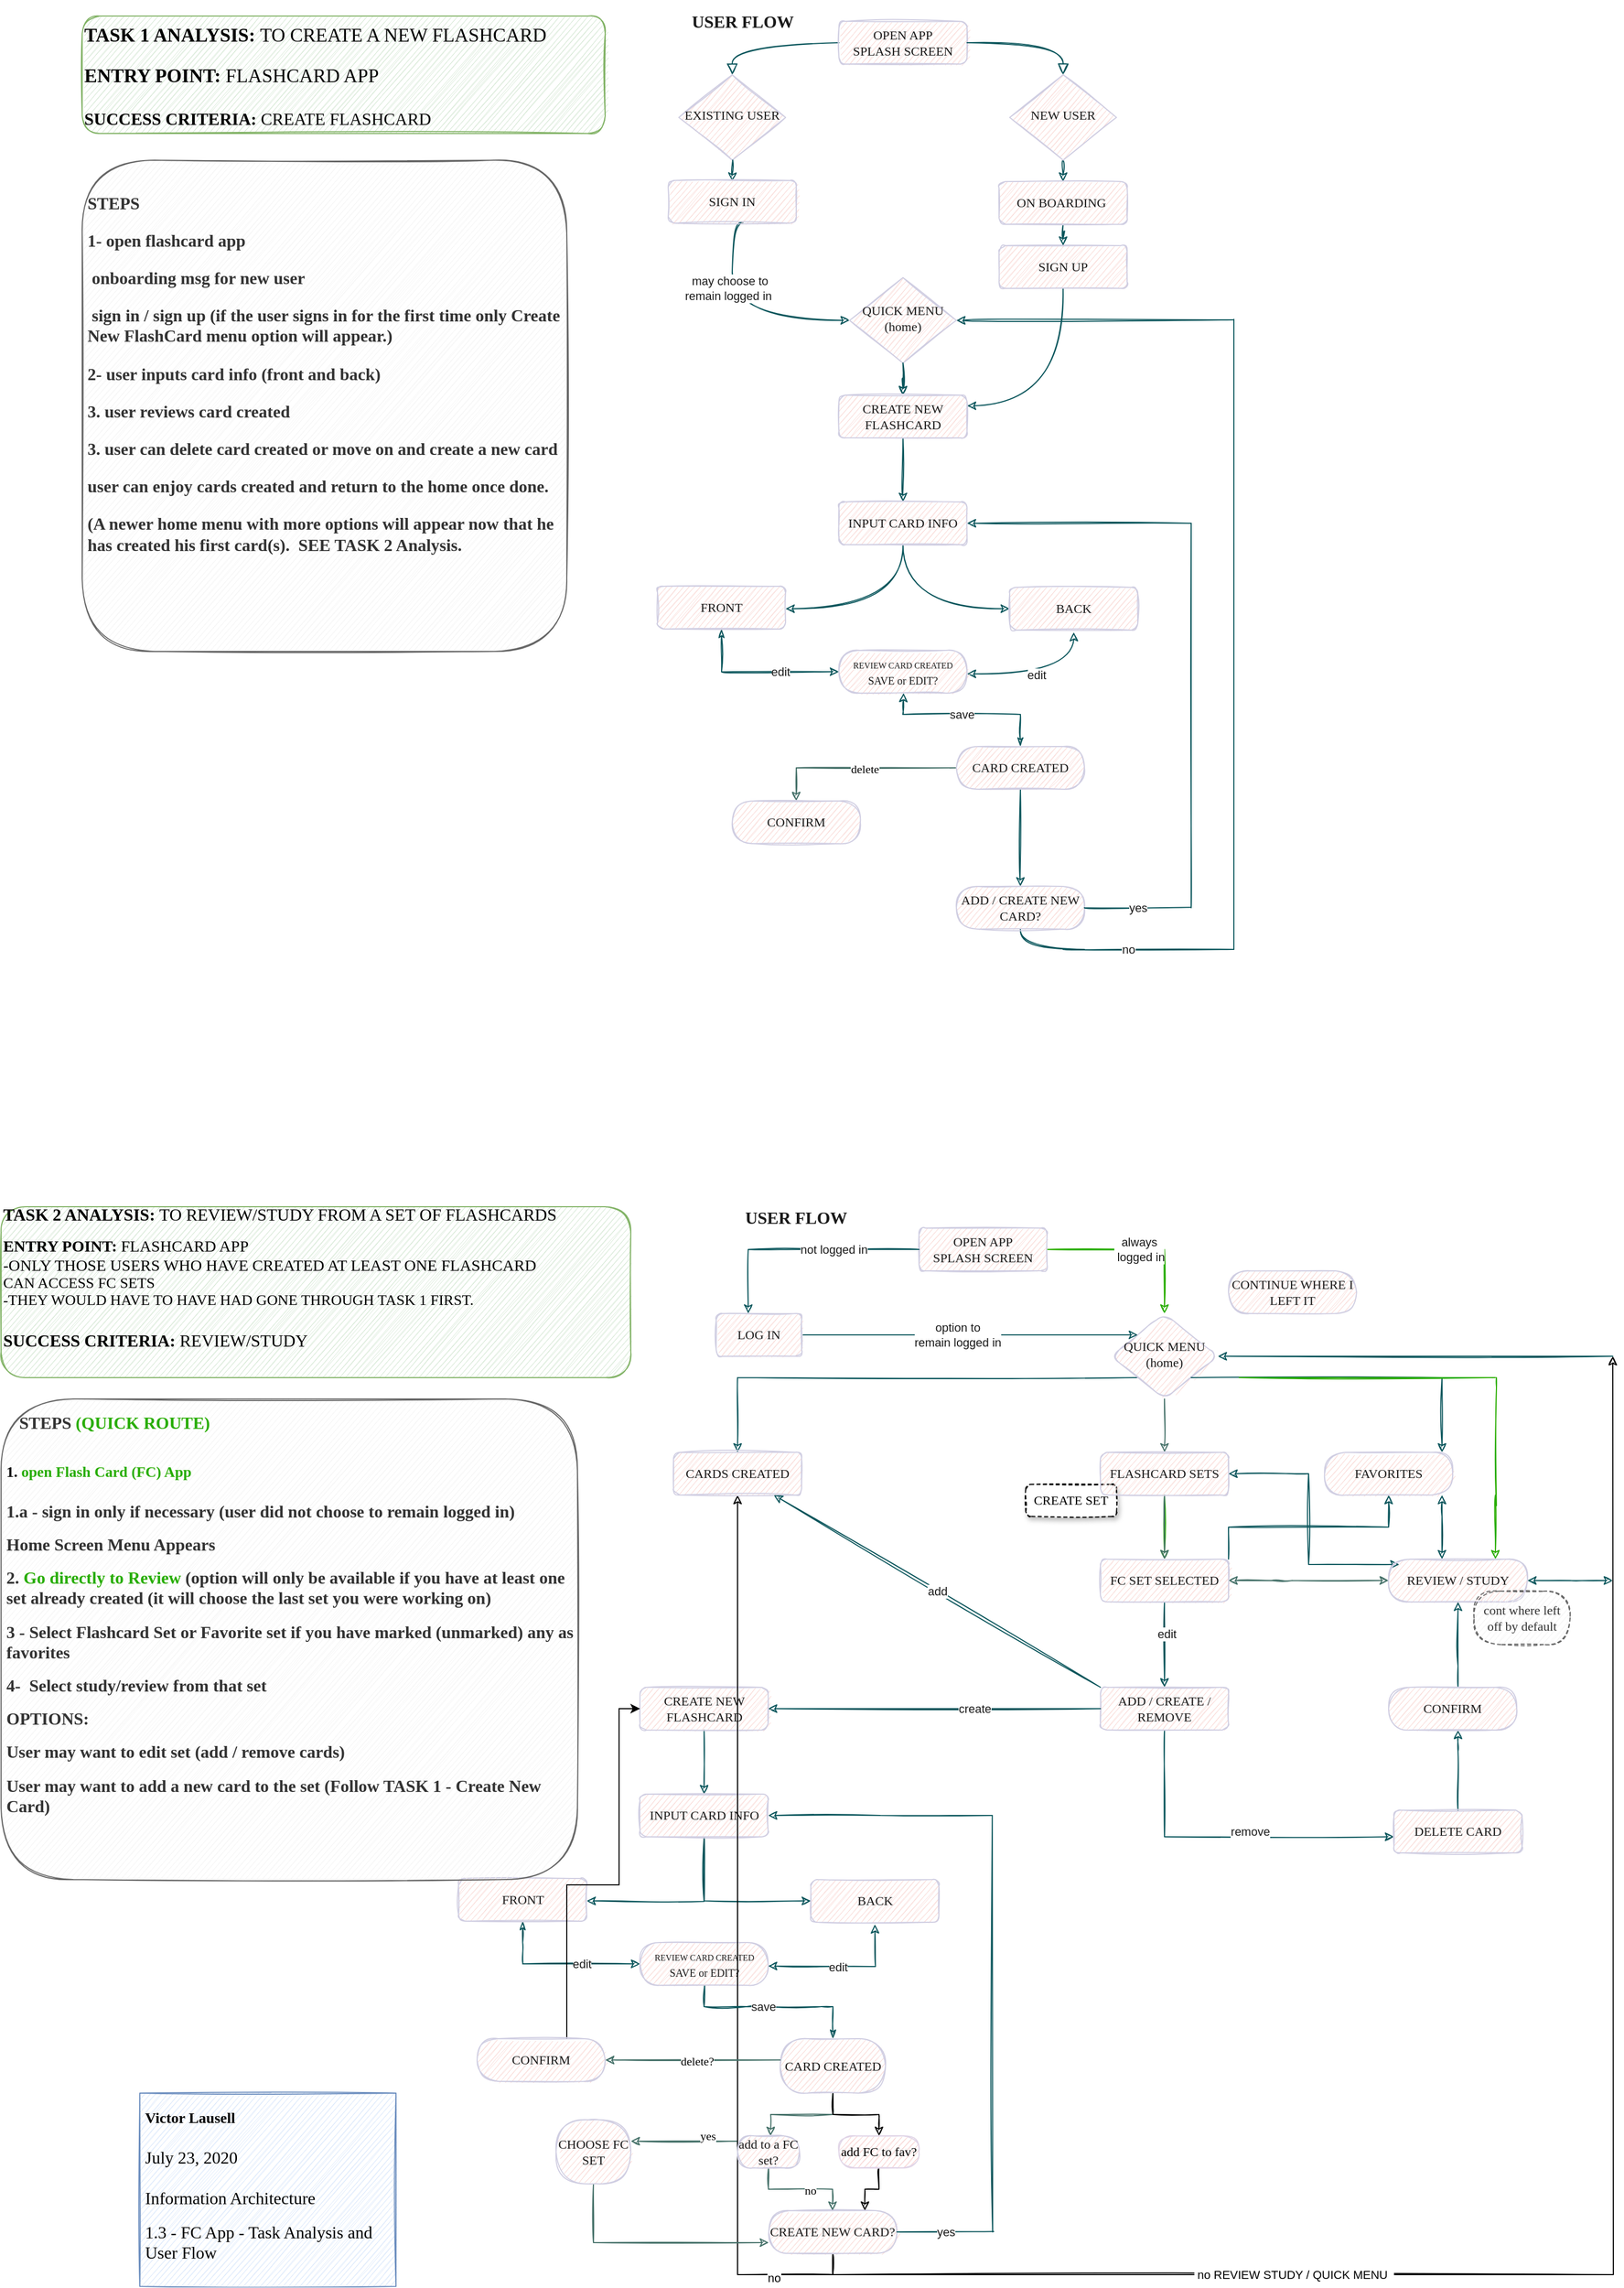 <mxfile version="13.5.3" type="github">
  <diagram id="C5RBs43oDa-KdzZeNtuy" name="Page-1">
    <mxGraphModel dx="2858" dy="2169" grid="1" gridSize="10" guides="1" tooltips="1" connect="1" arrows="1" fold="1" page="1" pageScale="1" pageWidth="827" pageHeight="1169" math="0" shadow="0">
      <root>
        <mxCell id="WIyWlLk6GJQsqaUBKTNV-0" />
        <mxCell id="WIyWlLk6GJQsqaUBKTNV-1" parent="WIyWlLk6GJQsqaUBKTNV-0" />
        <mxCell id="5_xVZ5PCrMn_Ow3XCvqy-201" value="CREATE SET" style="whiteSpace=wrap;html=1;fontSize=12;glass=0;strokeWidth=1;shadow=1;sketch=1;rounded=1;fontFamily=Comic Sans MS;dashed=1;" parent="WIyWlLk6GJQsqaUBKTNV-1" vertex="1">
          <mxGeometry x="160" y="260" width="85" height="30" as="geometry" />
        </mxCell>
        <mxCell id="l96hs2-_nlqCzScLkACY-33" value="" style="edgeStyle=orthogonalEdgeStyle;rounded=0;orthogonalLoop=1;jettySize=auto;html=1;startArrow=classic;startFill=1;endArrow=none;endFill=0;strokeColor=#09555B;fontColor=#1A1A1A;sketch=1;fontFamily=Comic Sans MS;" parent="WIyWlLk6GJQsqaUBKTNV-1" source="l96hs2-_nlqCzScLkACY-32" target="l96hs2-_nlqCzScLkACY-25" edge="1">
          <mxGeometry relative="1" as="geometry" />
        </mxCell>
        <mxCell id="5_xVZ5PCrMn_Ow3XCvqy-17" value="edit" style="edgeLabel;html=1;align=center;verticalAlign=middle;resizable=0;points=[];fontColor=#1A1A1A;sketch=1;rounded=1;" parent="l96hs2-_nlqCzScLkACY-33" vertex="1" connectable="0">
          <mxGeometry x="0.263" y="-2" relative="1" as="geometry">
            <mxPoint as="offset" />
          </mxGeometry>
        </mxCell>
        <mxCell id="5_xVZ5PCrMn_Ow3XCvqy-6" style="edgeStyle=orthogonalEdgeStyle;rounded=0;orthogonalLoop=1;jettySize=auto;html=1;endArrow=classic;endFill=1;entryX=0.5;entryY=0;entryDx=0;entryDy=0;fontColor=#1A1A1A;sketch=1;fontFamily=Comic Sans MS;strokeColor=#28AD00;" parent="WIyWlLk6GJQsqaUBKTNV-1" source="WIyWlLk6GJQsqaUBKTNV-3" target="WIyWlLk6GJQsqaUBKTNV-10" edge="1">
          <mxGeometry relative="1" as="geometry">
            <mxPoint x="330" y="40" as="targetPoint" />
          </mxGeometry>
        </mxCell>
        <mxCell id="5_xVZ5PCrMn_Ow3XCvqy-13" value="always&lt;br&gt;&amp;nbsp;logged in" style="edgeLabel;html=1;align=center;verticalAlign=middle;resizable=0;points=[];fontColor=#1A1A1A;sketch=1;rounded=1;" parent="5_xVZ5PCrMn_Ow3XCvqy-6" vertex="1" connectable="0">
          <mxGeometry x="-0.137" y="1" relative="1" as="geometry">
            <mxPoint x="12.06" y="0.94" as="offset" />
          </mxGeometry>
        </mxCell>
        <mxCell id="WIyWlLk6GJQsqaUBKTNV-3" value="OPEN APP&lt;br&gt;SPLASH SCREEN" style="whiteSpace=wrap;html=1;fontSize=12;glass=0;strokeWidth=1;shadow=0;fillColor=#FAD9D5;strokeColor=#D0CEE2;fontColor=#1A1A1A;sketch=1;rounded=1;fontFamily=Comic Sans MS;" parent="WIyWlLk6GJQsqaUBKTNV-1" vertex="1">
          <mxGeometry x="60" y="20" width="120" height="40" as="geometry" />
        </mxCell>
        <mxCell id="5_xVZ5PCrMn_Ow3XCvqy-206" style="edgeStyle=orthogonalEdgeStyle;rounded=0;orthogonalLoop=1;jettySize=auto;html=1;exitX=0;exitY=1;exitDx=0;exitDy=0;endArrow=classic;endFill=1;strokeColor=#09555B;fontColor=#1A1A1A;sketch=1;fontFamily=Comic Sans MS;" parent="WIyWlLk6GJQsqaUBKTNV-1" source="WIyWlLk6GJQsqaUBKTNV-10" target="5_xVZ5PCrMn_Ow3XCvqy-189" edge="1">
          <mxGeometry relative="1" as="geometry" />
        </mxCell>
        <mxCell id="WIyWlLk6GJQsqaUBKTNV-10" value="QUICK MENU&lt;br&gt;(home)" style="rhombus;whiteSpace=wrap;html=1;shadow=0;fontFamily=Comic Sans MS;fontSize=12;align=center;strokeWidth=1;spacing=6;spacingTop=-4;fillColor=#FAD9D5;strokeColor=#D0CEE2;fontColor=#1A1A1A;sketch=1;rounded=1;" parent="WIyWlLk6GJQsqaUBKTNV-1" vertex="1">
          <mxGeometry x="240" y="100" width="100" height="80" as="geometry" />
        </mxCell>
        <mxCell id="l96hs2-_nlqCzScLkACY-35" value="" style="edgeStyle=orthogonalEdgeStyle;rounded=0;orthogonalLoop=1;jettySize=auto;html=1;startArrow=classic;startFill=1;endArrow=none;endFill=0;entryX=0.5;entryY=1;entryDx=0;entryDy=0;fontColor=#1A1A1A;sketch=1;fontFamily=Comic Sans MS;strokeColor=#28AD00;" parent="WIyWlLk6GJQsqaUBKTNV-1" source="l96hs2-_nlqCzScLkACY-25" target="l96hs2-_nlqCzScLkACY-23" edge="1">
          <mxGeometry relative="1" as="geometry">
            <mxPoint x="-30" y="491" as="targetPoint" />
          </mxGeometry>
        </mxCell>
        <mxCell id="l96hs2-_nlqCzScLkACY-1" value="&lt;h1 style=&quot;font-size: 16px&quot;&gt;&lt;font style=&quot;font-size: 16px&quot;&gt;TASK 2 ANALYSIS&lt;/font&gt;: &lt;span style=&quot;font-weight: normal&quot;&gt;TO REVIEW/STUDY FROM A SET OF FLASHCARDS&lt;/span&gt;&lt;/h1&gt;&lt;div style=&quot;font-size: 15px&quot;&gt;&lt;font style=&quot;font-size: 15px&quot;&gt;&lt;b&gt;ENTRY POINT:&lt;/b&gt;&amp;nbsp;FLASHCARD APP&lt;/font&gt;&lt;/div&gt;&lt;div style=&quot;font-size: 15px&quot;&gt;&lt;font style=&quot;font-size: 15px&quot;&gt;-ONLY THOSE USERS WHO HAVE CREATED AT LEAST ONE FLASHCARD&amp;nbsp;&lt;/font&gt;&lt;/div&gt;&lt;div style=&quot;font-size: 14px&quot;&gt;&lt;font style=&quot;font-size: 14px&quot;&gt;CAN ACCESS FC SETS&lt;/font&gt;&lt;/div&gt;&lt;div style=&quot;font-size: 14px&quot;&gt;-THEY WOULD HAVE TO HAVE HAD GONE THROUGH TASK 1 FIRST.&amp;nbsp;&lt;/div&gt;&lt;div&gt;&lt;span style=&quot;font-size: 16px&quot;&gt;&lt;br&gt;&lt;/span&gt;&lt;/div&gt;&lt;div&gt;&lt;b style=&quot;font-size: 16px&quot;&gt;SUCCESS CRITERIA:&lt;/b&gt;&lt;span style=&quot;font-size: 16px&quot;&gt;&amp;nbsp;REVIEW/STUDY&lt;/span&gt;&lt;/div&gt;&lt;div&gt;&lt;span style=&quot;font-size: 16px&quot;&gt;&lt;br&gt;&lt;/span&gt;&lt;/div&gt;&lt;div style=&quot;font-size: 16px&quot;&gt;&lt;br&gt;&lt;/div&gt;" style="text;html=1;align=left;verticalAlign=middle;resizable=0;points=[];autosize=1;sketch=1;rounded=1;fillColor=#d5e8d4;strokeColor=#82b366;fontFamily=Comic Sans MS;" parent="WIyWlLk6GJQsqaUBKTNV-1" vertex="1">
          <mxGeometry x="-800" width="590" height="160" as="geometry" />
        </mxCell>
        <mxCell id="l96hs2-_nlqCzScLkACY-2" value="&lt;font style=&quot;font-size: 16px&quot;&gt;&lt;b&gt;USER FLOW&lt;/b&gt;&lt;/font&gt;" style="text;html=1;strokeColor=none;fillColor=none;align=center;verticalAlign=middle;whiteSpace=wrap;fontColor=#1A1A1A;sketch=1;rounded=1;fontFamily=Comic Sans MS;" parent="WIyWlLk6GJQsqaUBKTNV-1" vertex="1">
          <mxGeometry x="-110" width="110" height="20" as="geometry" />
        </mxCell>
        <mxCell id="l96hs2-_nlqCzScLkACY-24" value="" style="edgeStyle=orthogonalEdgeStyle;rounded=0;orthogonalLoop=1;jettySize=auto;html=1;startArrow=classic;startFill=1;endArrow=none;endFill=0;fontColor=#1A1A1A;sketch=1;fontFamily=Comic Sans MS;strokeColor=#447068;" parent="WIyWlLk6GJQsqaUBKTNV-1" source="l96hs2-_nlqCzScLkACY-23" target="WIyWlLk6GJQsqaUBKTNV-10" edge="1">
          <mxGeometry relative="1" as="geometry" />
        </mxCell>
        <mxCell id="wIxJLdt_OvNl8f14rRNx-7" style="edgeStyle=orthogonalEdgeStyle;rounded=0;orthogonalLoop=1;jettySize=auto;html=1;exitX=1;exitY=0;exitDx=0;exitDy=0;startArrow=none;startFill=0;strokeColor=#09555B;fontColor=#1A1A1A;sketch=1;fontFamily=Comic Sans MS;" parent="WIyWlLk6GJQsqaUBKTNV-1" source="l96hs2-_nlqCzScLkACY-25" target="wIxJLdt_OvNl8f14rRNx-0" edge="1">
          <mxGeometry relative="1" as="geometry">
            <mxPoint x="480" y="280" as="targetPoint" />
          </mxGeometry>
        </mxCell>
        <mxCell id="l96hs2-_nlqCzScLkACY-25" value="FC SET SELECTED" style="whiteSpace=wrap;html=1;fontSize=12;glass=0;strokeWidth=1;shadow=0;fillColor=#FAD9D5;strokeColor=#D0CEE2;fontColor=#1A1A1A;sketch=1;rounded=1;fontFamily=Comic Sans MS;" parent="WIyWlLk6GJQsqaUBKTNV-1" vertex="1">
          <mxGeometry x="230" y="330" width="120" height="40" as="geometry" />
        </mxCell>
        <mxCell id="5_xVZ5PCrMn_Ow3XCvqy-197" value="" style="edgeStyle=orthogonalEdgeStyle;rounded=0;orthogonalLoop=1;jettySize=auto;html=1;endArrow=classic;endFill=1;strokeColor=#09555B;fontColor=#1A1A1A;sketch=1;fontFamily=Comic Sans MS;" parent="WIyWlLk6GJQsqaUBKTNV-1" source="l96hs2-_nlqCzScLkACY-32" target="5_xVZ5PCrMn_Ow3XCvqy-196" edge="1">
          <mxGeometry relative="1" as="geometry">
            <Array as="points">
              <mxPoint x="290" y="590" />
            </Array>
          </mxGeometry>
        </mxCell>
        <mxCell id="5_xVZ5PCrMn_Ow3XCvqy-208" value="remove" style="edgeLabel;html=1;align=center;verticalAlign=middle;resizable=0;points=[];fontColor=#1A1A1A;sketch=1;rounded=1;" parent="5_xVZ5PCrMn_Ow3XCvqy-197" vertex="1" connectable="0">
          <mxGeometry x="-0.184" y="2" relative="1" as="geometry">
            <mxPoint x="51.67" y="-2.94" as="offset" />
          </mxGeometry>
        </mxCell>
        <mxCell id="l96hs2-_nlqCzScLkACY-32" value="ADD / CREATE / REMOVE" style="whiteSpace=wrap;html=1;fontSize=12;glass=0;strokeWidth=1;shadow=0;fillColor=#FAD9D5;strokeColor=#D0CEE2;fontColor=#1A1A1A;sketch=1;rounded=1;fontFamily=Comic Sans MS;" parent="WIyWlLk6GJQsqaUBKTNV-1" vertex="1">
          <mxGeometry x="230" y="450" width="120" height="40" as="geometry" />
        </mxCell>
        <mxCell id="wIxJLdt_OvNl8f14rRNx-115" value="" style="edgeStyle=orthogonalEdgeStyle;rounded=0;sketch=1;orthogonalLoop=1;jettySize=auto;html=1;fontFamily=Comic Sans MS;strokeColor=#447068;" parent="WIyWlLk6GJQsqaUBKTNV-1" source="l96hs2-_nlqCzScLkACY-23" target="l96hs2-_nlqCzScLkACY-25" edge="1">
          <mxGeometry relative="1" as="geometry" />
        </mxCell>
        <mxCell id="l96hs2-_nlqCzScLkACY-23" value="FLASHCARD SETS" style="whiteSpace=wrap;html=1;fontSize=12;glass=0;strokeWidth=1;shadow=0;fillColor=#FAD9D5;strokeColor=#D0CEE2;fontColor=#1A1A1A;sketch=1;rounded=1;fontFamily=Comic Sans MS;" parent="WIyWlLk6GJQsqaUBKTNV-1" vertex="1">
          <mxGeometry x="230" y="230" width="120" height="40" as="geometry" />
        </mxCell>
        <mxCell id="5_xVZ5PCrMn_Ow3XCvqy-187" style="edgeStyle=orthogonalEdgeStyle;rounded=0;orthogonalLoop=1;jettySize=auto;html=1;exitX=1;exitY=0.5;exitDx=0;exitDy=0;endArrow=classic;endFill=1;strokeColor=#09555B;fontColor=#1A1A1A;sketch=1;fontFamily=Comic Sans MS;startArrow=classic;startFill=1;" parent="WIyWlLk6GJQsqaUBKTNV-1" source="l96hs2-_nlqCzScLkACY-65" edge="1">
          <mxGeometry relative="1" as="geometry">
            <mxPoint x="710" y="350" as="targetPoint" />
          </mxGeometry>
        </mxCell>
        <mxCell id="wIxJLdt_OvNl8f14rRNx-9" style="edgeStyle=orthogonalEdgeStyle;rounded=0;orthogonalLoop=1;jettySize=auto;html=1;exitX=0.077;exitY=0.125;exitDx=0;exitDy=0;entryX=1;entryY=0.5;entryDx=0;entryDy=0;startArrow=classic;startFill=1;exitPerimeter=0;strokeColor=#09555B;fontColor=#1A1A1A;sketch=1;fontFamily=Comic Sans MS;" parent="WIyWlLk6GJQsqaUBKTNV-1" source="l96hs2-_nlqCzScLkACY-65" target="l96hs2-_nlqCzScLkACY-23" edge="1">
          <mxGeometry relative="1" as="geometry" />
        </mxCell>
        <mxCell id="wIxJLdt_OvNl8f14rRNx-14" style="edgeStyle=orthogonalEdgeStyle;rounded=0;orthogonalLoop=1;jettySize=auto;html=1;startArrow=none;startFill=0;endArrow=none;endFill=0;fontColor=#1A1A1A;sketch=1;fontFamily=Comic Sans MS;strokeColor=#28AD00;" parent="WIyWlLk6GJQsqaUBKTNV-1" edge="1">
          <mxGeometry relative="1" as="geometry">
            <mxPoint x="601" y="160" as="targetPoint" />
            <mxPoint x="601" y="280" as="sourcePoint" />
            <Array as="points">
              <mxPoint x="601" y="170" />
            </Array>
          </mxGeometry>
        </mxCell>
        <mxCell id="l96hs2-_nlqCzScLkACY-65" value="&lt;font style=&quot;font-size: 12px&quot;&gt;REVIEW / STUDY&lt;/font&gt;" style="whiteSpace=wrap;html=1;fontSize=12;glass=0;strokeWidth=1;shadow=0;arcSize=50;fillColor=#FAD9D5;strokeColor=#D0CEE2;fontColor=#1A1A1A;sketch=1;rounded=1;fontFamily=Comic Sans MS;" parent="WIyWlLk6GJQsqaUBKTNV-1" vertex="1">
          <mxGeometry x="500" y="330" width="130" height="40" as="geometry" />
        </mxCell>
        <mxCell id="5_xVZ5PCrMn_Ow3XCvqy-2" value="" style="edgeStyle=orthogonalEdgeStyle;rounded=0;orthogonalLoop=1;jettySize=auto;html=1;entryX=0;entryY=0;entryDx=0;entryDy=0;strokeColor=#09555B;fontColor=#1A1A1A;sketch=1;fontFamily=Comic Sans MS;" parent="WIyWlLk6GJQsqaUBKTNV-1" source="l96hs2-_nlqCzScLkACY-17" target="WIyWlLk6GJQsqaUBKTNV-10" edge="1">
          <mxGeometry relative="1" as="geometry" />
        </mxCell>
        <mxCell id="wIxJLdt_OvNl8f14rRNx-5" value="option to &lt;br&gt;remain logged in" style="edgeLabel;html=1;align=center;verticalAlign=middle;resizable=0;points=[];fontColor=#1A1A1A;sketch=1;rounded=1;" parent="5_xVZ5PCrMn_Ow3XCvqy-2" vertex="1" connectable="0">
          <mxGeometry x="-0.073" relative="1" as="geometry">
            <mxPoint as="offset" />
          </mxGeometry>
        </mxCell>
        <mxCell id="5_xVZ5PCrMn_Ow3XCvqy-10" style="edgeStyle=orthogonalEdgeStyle;rounded=0;orthogonalLoop=1;jettySize=auto;html=1;endArrow=classic;endFill=1;strokeColor=#09555B;fontColor=#1A1A1A;sketch=1;fontFamily=Comic Sans MS;" parent="WIyWlLk6GJQsqaUBKTNV-1" target="l96hs2-_nlqCzScLkACY-17" edge="1">
          <mxGeometry relative="1" as="geometry">
            <mxPoint x="-40" y="40" as="sourcePoint" />
            <Array as="points">
              <mxPoint x="-100" y="40" />
            </Array>
          </mxGeometry>
        </mxCell>
        <mxCell id="l96hs2-_nlqCzScLkACY-17" value="LOG IN" style="whiteSpace=wrap;html=1;fontSize=12;glass=0;strokeWidth=1;shadow=0;fillColor=#FAD9D5;strokeColor=#D0CEE2;fontColor=#1A1A1A;sketch=1;rounded=1;fontFamily=Comic Sans MS;" parent="WIyWlLk6GJQsqaUBKTNV-1" vertex="1">
          <mxGeometry x="-130" y="100" width="80" height="40" as="geometry" />
        </mxCell>
        <mxCell id="5_xVZ5PCrMn_Ow3XCvqy-8" value="" style="endArrow=none;html=1;endFill=0;entryX=0;entryY=0.5;entryDx=0;entryDy=0;strokeColor=#09555B;fontColor=#1A1A1A;sketch=1;fontFamily=Comic Sans MS;" parent="WIyWlLk6GJQsqaUBKTNV-1" target="WIyWlLk6GJQsqaUBKTNV-3" edge="1">
          <mxGeometry relative="1" as="geometry">
            <mxPoint x="-40" y="40" as="sourcePoint" />
            <mxPoint x="90" y="39.58" as="targetPoint" />
          </mxGeometry>
        </mxCell>
        <mxCell id="5_xVZ5PCrMn_Ow3XCvqy-9" value="not logged in" style="edgeLabel;resizable=0;html=1;align=center;verticalAlign=middle;fontColor=#1A1A1A;sketch=1;rounded=1;" parent="5_xVZ5PCrMn_Ow3XCvqy-8" connectable="0" vertex="1">
          <mxGeometry relative="1" as="geometry">
            <mxPoint x="-30" as="offset" />
          </mxGeometry>
        </mxCell>
        <mxCell id="5_xVZ5PCrMn_Ow3XCvqy-14" value="" style="endArrow=classic;html=1;exitX=1;exitY=0.5;exitDx=0;exitDy=0;entryX=0;entryY=0.5;entryDx=0;entryDy=0;startArrow=classic;startFill=1;fontColor=#1A1A1A;sketch=1;fontFamily=Comic Sans MS;strokeColor=#447068;" parent="WIyWlLk6GJQsqaUBKTNV-1" source="l96hs2-_nlqCzScLkACY-25" target="l96hs2-_nlqCzScLkACY-65" edge="1">
          <mxGeometry width="50" height="50" relative="1" as="geometry">
            <mxPoint x="400" y="350" as="sourcePoint" />
            <mxPoint x="490" y="350" as="targetPoint" />
            <Array as="points">
              <mxPoint x="400" y="350" />
            </Array>
          </mxGeometry>
        </mxCell>
        <mxCell id="5_xVZ5PCrMn_Ow3XCvqy-27" value="" style="endArrow=classic;html=1;exitX=0;exitY=0.5;exitDx=0;exitDy=0;entryX=1;entryY=0.5;entryDx=0;entryDy=0;strokeColor=#09555B;fontColor=#1A1A1A;sketch=1;fontFamily=Comic Sans MS;" parent="WIyWlLk6GJQsqaUBKTNV-1" source="l96hs2-_nlqCzScLkACY-32" target="5_xVZ5PCrMn_Ow3XCvqy-155" edge="1">
          <mxGeometry relative="1" as="geometry">
            <mxPoint x="200" y="469.41" as="sourcePoint" />
            <mxPoint x="-20" y="469" as="targetPoint" />
          </mxGeometry>
        </mxCell>
        <mxCell id="5_xVZ5PCrMn_Ow3XCvqy-191" value="create" style="edgeLabel;html=1;align=center;verticalAlign=middle;resizable=0;points=[];fontColor=#1A1A1A;sketch=1;rounded=1;" parent="5_xVZ5PCrMn_Ow3XCvqy-27" vertex="1" connectable="0">
          <mxGeometry x="-0.25" relative="1" as="geometry">
            <mxPoint x="-1" as="offset" />
          </mxGeometry>
        </mxCell>
        <mxCell id="5_xVZ5PCrMn_Ow3XCvqy-145" value="" style="edgeStyle=orthogonalEdgeStyle;rounded=0;orthogonalLoop=1;jettySize=auto;html=1;startArrow=classic;startFill=1;endArrow=none;endFill=0;strokeColor=#09555B;fontColor=#1A1A1A;sketch=1;fontFamily=Comic Sans MS;" parent="WIyWlLk6GJQsqaUBKTNV-1" source="5_xVZ5PCrMn_Ow3XCvqy-154" target="5_xVZ5PCrMn_Ow3XCvqy-151" edge="1">
          <mxGeometry relative="1" as="geometry" />
        </mxCell>
        <mxCell id="5_xVZ5PCrMn_Ow3XCvqy-147" value="" style="edgeStyle=orthogonalEdgeStyle;rounded=0;orthogonalLoop=1;jettySize=auto;html=1;startArrow=classic;startFill=1;endArrow=none;endFill=0;entryX=0.5;entryY=1;entryDx=0;entryDy=0;strokeColor=#09555B;fontColor=#1A1A1A;sketch=1;fontFamily=Comic Sans MS;" parent="WIyWlLk6GJQsqaUBKTNV-1" source="5_xVZ5PCrMn_Ow3XCvqy-151" target="5_xVZ5PCrMn_Ow3XCvqy-155" edge="1">
          <mxGeometry relative="1" as="geometry">
            <mxPoint x="18.65" y="560" as="targetPoint" />
          </mxGeometry>
        </mxCell>
        <mxCell id="5_xVZ5PCrMn_Ow3XCvqy-149" value="" style="edgeStyle=orthogonalEdgeStyle;rounded=0;orthogonalLoop=1;jettySize=auto;html=1;startArrow=classic;startFill=1;endArrow=none;endFill=0;strokeColor=#09555B;fontColor=#1A1A1A;sketch=1;fontFamily=Comic Sans MS;" parent="WIyWlLk6GJQsqaUBKTNV-1" target="5_xVZ5PCrMn_Ow3XCvqy-151" edge="1">
          <mxGeometry relative="1" as="geometry">
            <mxPoint x="-251.35" y="650" as="sourcePoint" />
          </mxGeometry>
        </mxCell>
        <mxCell id="5_xVZ5PCrMn_Ow3XCvqy-150" style="edgeStyle=orthogonalEdgeStyle;rounded=0;orthogonalLoop=1;jettySize=auto;html=1;startArrow=classic;startFill=1;endArrow=none;endFill=0;strokeColor=#09555B;fontColor=#1A1A1A;sketch=1;fontFamily=Comic Sans MS;" parent="WIyWlLk6GJQsqaUBKTNV-1" source="5_xVZ5PCrMn_Ow3XCvqy-151" edge="1">
          <mxGeometry relative="1" as="geometry">
            <mxPoint x="128.65" y="570" as="targetPoint" />
          </mxGeometry>
        </mxCell>
        <mxCell id="5_xVZ5PCrMn_Ow3XCvqy-151" value="INPUT CARD INFO" style="whiteSpace=wrap;html=1;fontSize=12;glass=0;strokeWidth=1;shadow=0;fillColor=#FAD9D5;strokeColor=#D0CEE2;fontColor=#1A1A1A;sketch=1;rounded=1;fontFamily=Comic Sans MS;" parent="WIyWlLk6GJQsqaUBKTNV-1" vertex="1">
          <mxGeometry x="-201.35" y="550" width="120" height="40" as="geometry" />
        </mxCell>
        <mxCell id="5_xVZ5PCrMn_Ow3XCvqy-152" style="edgeStyle=orthogonalEdgeStyle;rounded=0;orthogonalLoop=1;jettySize=auto;html=1;startArrow=classicThin;startFill=1;endArrow=none;endFill=0;strokeColor=#09555B;fontColor=#1A1A1A;sketch=1;fontFamily=Comic Sans MS;" parent="WIyWlLk6GJQsqaUBKTNV-1" source="5_xVZ5PCrMn_Ow3XCvqy-153" edge="1">
          <mxGeometry relative="1" as="geometry">
            <mxPoint x="-311" y="709" as="targetPoint" />
          </mxGeometry>
        </mxCell>
        <mxCell id="5_xVZ5PCrMn_Ow3XCvqy-153" value="FRONT" style="whiteSpace=wrap;html=1;fontSize=12;glass=0;strokeWidth=1;shadow=0;direction=west;align=center;fillColor=#FAD9D5;strokeColor=#D0CEE2;fontColor=#1A1A1A;sketch=1;rounded=1;fontFamily=Comic Sans MS;" parent="WIyWlLk6GJQsqaUBKTNV-1" vertex="1">
          <mxGeometry x="-371.35" y="629" width="120" height="40" as="geometry" />
        </mxCell>
        <mxCell id="5_xVZ5PCrMn_Ow3XCvqy-154" value="BACK" style="whiteSpace=wrap;html=1;fontSize=12;glass=0;strokeWidth=1;shadow=0;fillColor=#FAD9D5;strokeColor=#D0CEE2;fontColor=#1A1A1A;sketch=1;rounded=1;fontFamily=Comic Sans MS;" parent="WIyWlLk6GJQsqaUBKTNV-1" vertex="1">
          <mxGeometry x="-41.35" y="630" width="120" height="40" as="geometry" />
        </mxCell>
        <mxCell id="5_xVZ5PCrMn_Ow3XCvqy-155" value="CREATE NEW FLASHCARD" style="whiteSpace=wrap;html=1;fontSize=12;glass=0;strokeWidth=1;shadow=0;fillColor=#FAD9D5;strokeColor=#D0CEE2;fontColor=#1A1A1A;sketch=1;rounded=1;fontFamily=Comic Sans MS;" parent="WIyWlLk6GJQsqaUBKTNV-1" vertex="1">
          <mxGeometry x="-201.35" y="450" width="120" height="40" as="geometry" />
        </mxCell>
        <mxCell id="5_xVZ5PCrMn_Ow3XCvqy-156" value="" style="edgeStyle=orthogonalEdgeStyle;rounded=0;orthogonalLoop=1;jettySize=auto;html=1;startArrow=classic;startFill=1;endArrow=classic;endFill=1;strokeColor=#09555B;fontColor=#1A1A1A;sketch=1;fontFamily=Comic Sans MS;" parent="WIyWlLk6GJQsqaUBKTNV-1" edge="1">
          <mxGeometry relative="1" as="geometry">
            <mxPoint x="-81.35" y="711" as="sourcePoint" />
            <mxPoint x="18.65" y="672.0" as="targetPoint" />
          </mxGeometry>
        </mxCell>
        <mxCell id="5_xVZ5PCrMn_Ow3XCvqy-157" value="edit" style="edgeLabel;html=1;align=center;verticalAlign=middle;resizable=0;points=[];fontColor=#1A1A1A;sketch=1;rounded=1;" parent="5_xVZ5PCrMn_Ow3XCvqy-156" vertex="1" connectable="0">
          <mxGeometry x="-0.075" relative="1" as="geometry">
            <mxPoint as="offset" />
          </mxGeometry>
        </mxCell>
        <mxCell id="5_xVZ5PCrMn_Ow3XCvqy-158" style="edgeStyle=orthogonalEdgeStyle;rounded=0;orthogonalLoop=1;jettySize=auto;html=1;startArrow=none;startFill=0;endArrow=none;endFill=0;strokeColor=#09555B;fontColor=#1A1A1A;sketch=1;fontFamily=Comic Sans MS;" parent="WIyWlLk6GJQsqaUBKTNV-1" target="5_xVZ5PCrMn_Ow3XCvqy-159" edge="1">
          <mxGeometry relative="1" as="geometry">
            <mxPoint x="-141.35" y="749" as="sourcePoint" />
          </mxGeometry>
        </mxCell>
        <mxCell id="5_xVZ5PCrMn_Ow3XCvqy-159" value="&lt;font style=&quot;font-size: 8px&quot;&gt;&lt;span&gt;REVIEW CARD CREATED&lt;/span&gt;&lt;font style=&quot;font-size: 8px&quot;&gt;&lt;br&gt;&lt;/font&gt;&lt;/font&gt;&lt;font size=&quot;1&quot;&gt;SAVE or EDIT?&lt;/font&gt;" style="whiteSpace=wrap;html=1;fontSize=12;glass=0;strokeWidth=1;shadow=0;arcSize=50;fillColor=#FAD9D5;strokeColor=#D0CEE2;fontColor=#1A1A1A;sketch=1;rounded=1;fontFamily=Comic Sans MS;" parent="WIyWlLk6GJQsqaUBKTNV-1" vertex="1">
          <mxGeometry x="-201.35" y="689" width="120" height="40" as="geometry" />
        </mxCell>
        <mxCell id="5_xVZ5PCrMn_Ow3XCvqy-161" style="edgeStyle=orthogonalEdgeStyle;rounded=0;orthogonalLoop=1;jettySize=auto;html=1;startArrow=classicThin;startFill=1;endArrow=none;endFill=0;strokeColor=#09555B;fontColor=#1A1A1A;sketch=1;fontFamily=Comic Sans MS;" parent="WIyWlLk6GJQsqaUBKTNV-1" source="5_xVZ5PCrMn_Ow3XCvqy-162" edge="1">
          <mxGeometry relative="1" as="geometry">
            <mxPoint x="-31.35" y="749" as="targetPoint" />
            <Array as="points">
              <mxPoint x="-21" y="749" />
            </Array>
          </mxGeometry>
        </mxCell>
        <mxCell id="wIxJLdt_OvNl8f14rRNx-124" style="edgeStyle=orthogonalEdgeStyle;rounded=0;sketch=1;orthogonalLoop=1;jettySize=auto;html=1;startArrow=none;startFill=0;endArrow=classic;endFill=1;strokeColor=#447068;fontFamily=Comic Sans MS;exitX=0;exitY=0.5;exitDx=0;exitDy=0;" parent="WIyWlLk6GJQsqaUBKTNV-1" source="wIxJLdt_OvNl8f14rRNx-130" edge="1">
          <mxGeometry relative="1" as="geometry">
            <mxPoint x="-210" y="875" as="targetPoint" />
            <Array as="points">
              <mxPoint x="-210" y="875" />
            </Array>
          </mxGeometry>
        </mxCell>
        <mxCell id="wIxJLdt_OvNl8f14rRNx-129" value="yes" style="edgeLabel;html=1;align=center;verticalAlign=middle;resizable=0;points=[];fontFamily=Comic Sans MS;" parent="wIxJLdt_OvNl8f14rRNx-124" vertex="1" connectable="0">
          <mxGeometry x="-0.059" y="-14" relative="1" as="geometry">
            <mxPoint x="14" y="9" as="offset" />
          </mxGeometry>
        </mxCell>
        <mxCell id="wIxJLdt_OvNl8f14rRNx-133" value="" style="edgeStyle=orthogonalEdgeStyle;rounded=0;sketch=1;orthogonalLoop=1;jettySize=auto;html=1;startArrow=none;startFill=0;endArrow=classic;endFill=1;strokeColor=#447068;fontFamily=Comic Sans MS;" parent="WIyWlLk6GJQsqaUBKTNV-1" source="5_xVZ5PCrMn_Ow3XCvqy-162" target="wIxJLdt_OvNl8f14rRNx-130" edge="1">
          <mxGeometry relative="1" as="geometry">
            <Array as="points">
              <mxPoint x="-21" y="850" />
              <mxPoint x="-79" y="850" />
            </Array>
          </mxGeometry>
        </mxCell>
        <mxCell id="mGAXs6bnsNHHRvGiXVwX-6" value="" style="edgeStyle=orthogonalEdgeStyle;rounded=0;orthogonalLoop=1;jettySize=auto;html=1;sketch=1;" edge="1" parent="WIyWlLk6GJQsqaUBKTNV-1" source="5_xVZ5PCrMn_Ow3XCvqy-162" target="mGAXs6bnsNHHRvGiXVwX-5">
          <mxGeometry relative="1" as="geometry" />
        </mxCell>
        <mxCell id="5_xVZ5PCrMn_Ow3XCvqy-162" value="&lt;font style=&quot;font-size: 12px&quot;&gt;CARD CREATED&lt;/font&gt;" style="whiteSpace=wrap;html=1;fontSize=12;glass=0;strokeWidth=1;shadow=0;arcSize=50;fillColor=#FAD9D5;strokeColor=#D0CEE2;fontColor=#1A1A1A;sketch=1;rounded=1;fontFamily=Comic Sans MS;" parent="WIyWlLk6GJQsqaUBKTNV-1" vertex="1">
          <mxGeometry x="-70" y="779" width="98.65" height="51" as="geometry" />
        </mxCell>
        <mxCell id="wIxJLdt_OvNl8f14rRNx-30" style="edgeStyle=orthogonalEdgeStyle;rounded=0;sketch=1;orthogonalLoop=1;jettySize=auto;html=1;exitX=0.5;exitY=1;exitDx=0;exitDy=0;fontFamily=Comic Sans MS;" parent="WIyWlLk6GJQsqaUBKTNV-1" source="5_xVZ5PCrMn_Ow3XCvqy-164" edge="1">
          <mxGeometry relative="1" as="geometry">
            <mxPoint x="710" y="140" as="targetPoint" />
          </mxGeometry>
        </mxCell>
        <mxCell id="wIxJLdt_OvNl8f14rRNx-31" value="&amp;nbsp;no REVIEW STUDY / QUICK MENU&amp;nbsp;&amp;nbsp;" style="edgeLabel;html=1;align=center;verticalAlign=middle;resizable=0;points=[];" parent="wIxJLdt_OvNl8f14rRNx-30" vertex="1" connectable="0">
          <mxGeometry x="-0.44" relative="1" as="geometry">
            <mxPoint as="offset" />
          </mxGeometry>
        </mxCell>
        <mxCell id="mGAXs6bnsNHHRvGiXVwX-12" style="edgeStyle=orthogonalEdgeStyle;rounded=0;sketch=1;orthogonalLoop=1;jettySize=auto;html=1;exitX=0.5;exitY=1;exitDx=0;exitDy=0;entryX=0.5;entryY=1;entryDx=0;entryDy=0;" edge="1" parent="WIyWlLk6GJQsqaUBKTNV-1" source="5_xVZ5PCrMn_Ow3XCvqy-164" target="5_xVZ5PCrMn_Ow3XCvqy-189">
          <mxGeometry relative="1" as="geometry" />
        </mxCell>
        <mxCell id="mGAXs6bnsNHHRvGiXVwX-13" value="no" style="edgeLabel;html=1;align=center;verticalAlign=middle;resizable=0;points=[];" vertex="1" connectable="0" parent="mGAXs6bnsNHHRvGiXVwX-12">
          <mxGeometry x="-0.82" y="3" relative="1" as="geometry">
            <mxPoint as="offset" />
          </mxGeometry>
        </mxCell>
        <mxCell id="5_xVZ5PCrMn_Ow3XCvqy-164" value="&lt;font style=&quot;font-size: 12px&quot;&gt;CREATE NEW CARD?&lt;/font&gt;" style="whiteSpace=wrap;html=1;fontSize=12;glass=0;strokeWidth=1;shadow=0;arcSize=50;fillColor=#FAD9D5;strokeColor=#D0CEE2;fontColor=#1A1A1A;sketch=1;rounded=1;fontFamily=Comic Sans MS;" parent="WIyWlLk6GJQsqaUBKTNV-1" vertex="1">
          <mxGeometry x="-80.67" y="940" width="120" height="40" as="geometry" />
        </mxCell>
        <mxCell id="5_xVZ5PCrMn_Ow3XCvqy-167" value="" style="endArrow=none;html=1;endFill=0;strokeColor=#09555B;fontColor=#1A1A1A;sketch=1;fontFamily=Comic Sans MS;exitX=1;exitY=0.5;exitDx=0;exitDy=0;" parent="WIyWlLk6GJQsqaUBKTNV-1" source="5_xVZ5PCrMn_Ow3XCvqy-164" edge="1">
          <mxGeometry relative="1" as="geometry">
            <mxPoint x="50" y="960" as="sourcePoint" />
            <mxPoint x="130" y="959.58" as="targetPoint" />
          </mxGeometry>
        </mxCell>
        <mxCell id="5_xVZ5PCrMn_Ow3XCvqy-168" value="yes" style="edgeLabel;resizable=0;html=1;align=center;verticalAlign=middle;fontColor=#1A1A1A;sketch=1;rounded=1;" parent="5_xVZ5PCrMn_Ow3XCvqy-167" connectable="0" vertex="1">
          <mxGeometry relative="1" as="geometry" />
        </mxCell>
        <mxCell id="5_xVZ5PCrMn_Ow3XCvqy-169" value="" style="endArrow=none;html=1;strokeColor=#09555B;fontColor=#1A1A1A;sketch=1;fontFamily=Comic Sans MS;" parent="WIyWlLk6GJQsqaUBKTNV-1" edge="1">
          <mxGeometry width="50" height="50" relative="1" as="geometry">
            <mxPoint x="129" y="960" as="sourcePoint" />
            <mxPoint x="128.65" y="570" as="targetPoint" />
          </mxGeometry>
        </mxCell>
        <mxCell id="5_xVZ5PCrMn_Ow3XCvqy-170" value="" style="endArrow=classic;html=1;strokeColor=#09555B;fontColor=#1A1A1A;sketch=1;fontFamily=Comic Sans MS;" parent="WIyWlLk6GJQsqaUBKTNV-1" edge="1">
          <mxGeometry relative="1" as="geometry">
            <mxPoint x="-311.35" y="709" as="sourcePoint" />
            <mxPoint x="-201.35" y="709" as="targetPoint" />
          </mxGeometry>
        </mxCell>
        <mxCell id="5_xVZ5PCrMn_Ow3XCvqy-171" value="edit" style="edgeLabel;resizable=0;html=1;align=center;verticalAlign=middle;fontColor=#1A1A1A;sketch=1;rounded=1;" parent="5_xVZ5PCrMn_Ow3XCvqy-170" connectable="0" vertex="1">
          <mxGeometry relative="1" as="geometry" />
        </mxCell>
        <mxCell id="5_xVZ5PCrMn_Ow3XCvqy-172" value="" style="endArrow=none;html=1;endFill=0;strokeColor=#09555B;fontColor=#1A1A1A;sketch=1;fontFamily=Comic Sans MS;" parent="WIyWlLk6GJQsqaUBKTNV-1" edge="1">
          <mxGeometry relative="1" as="geometry">
            <mxPoint x="-141.35" y="749" as="sourcePoint" />
            <mxPoint x="-31.35" y="749" as="targetPoint" />
            <Array as="points">
              <mxPoint x="-91.35" y="749" />
            </Array>
          </mxGeometry>
        </mxCell>
        <mxCell id="5_xVZ5PCrMn_Ow3XCvqy-173" value="save" style="edgeLabel;resizable=0;html=1;align=center;verticalAlign=middle;fontColor=#1A1A1A;sketch=1;rounded=1;" parent="5_xVZ5PCrMn_Ow3XCvqy-172" connectable="0" vertex="1">
          <mxGeometry relative="1" as="geometry" />
        </mxCell>
        <mxCell id="5_xVZ5PCrMn_Ow3XCvqy-182" value="" style="endArrow=classic;html=1;entryX=1;entryY=0.5;entryDx=0;entryDy=0;strokeColor=#09555B;fontColor=#1A1A1A;sketch=1;fontFamily=Comic Sans MS;" parent="WIyWlLk6GJQsqaUBKTNV-1" target="WIyWlLk6GJQsqaUBKTNV-10" edge="1">
          <mxGeometry width="50" height="50" relative="1" as="geometry">
            <mxPoint x="710" y="140" as="sourcePoint" />
            <mxPoint x="610" y="90" as="targetPoint" />
          </mxGeometry>
        </mxCell>
        <mxCell id="5_xVZ5PCrMn_Ow3XCvqy-189" value="CARDS CREATED" style="whiteSpace=wrap;html=1;fontSize=12;glass=0;strokeWidth=1;shadow=0;fillColor=#FAD9D5;strokeColor=#D0CEE2;fontColor=#1A1A1A;sketch=1;rounded=1;fontFamily=Comic Sans MS;" parent="WIyWlLk6GJQsqaUBKTNV-1" vertex="1">
          <mxGeometry x="-170" y="230" width="120" height="40" as="geometry" />
        </mxCell>
        <mxCell id="5_xVZ5PCrMn_Ow3XCvqy-193" value="" style="endArrow=classic;html=1;exitX=0;exitY=0;exitDx=0;exitDy=0;strokeColor=#09555B;fontColor=#1A1A1A;sketch=1;fontFamily=Comic Sans MS;" parent="WIyWlLk6GJQsqaUBKTNV-1" source="l96hs2-_nlqCzScLkACY-32" target="5_xVZ5PCrMn_Ow3XCvqy-189" edge="1">
          <mxGeometry relative="1" as="geometry">
            <mxPoint x="290" y="510" as="sourcePoint" />
            <mxPoint x="390" y="510" as="targetPoint" />
          </mxGeometry>
        </mxCell>
        <mxCell id="5_xVZ5PCrMn_Ow3XCvqy-194" value="add" style="edgeLabel;resizable=0;html=1;align=center;verticalAlign=middle;fontColor=#1A1A1A;sketch=1;rounded=1;" parent="5_xVZ5PCrMn_Ow3XCvqy-193" connectable="0" vertex="1">
          <mxGeometry relative="1" as="geometry" />
        </mxCell>
        <mxCell id="5_xVZ5PCrMn_Ow3XCvqy-211" value="" style="edgeStyle=orthogonalEdgeStyle;rounded=0;orthogonalLoop=1;jettySize=auto;html=1;startArrow=none;startFill=0;endArrow=classic;endFill=1;strokeColor=#09555B;fontColor=#1A1A1A;sketch=1;fontFamily=Comic Sans MS;" parent="WIyWlLk6GJQsqaUBKTNV-1" source="5_xVZ5PCrMn_Ow3XCvqy-196" target="5_xVZ5PCrMn_Ow3XCvqy-209" edge="1">
          <mxGeometry relative="1" as="geometry">
            <Array as="points">
              <mxPoint x="565" y="510" />
              <mxPoint x="565" y="510" />
            </Array>
          </mxGeometry>
        </mxCell>
        <mxCell id="5_xVZ5PCrMn_Ow3XCvqy-196" value="DELETE CARD" style="whiteSpace=wrap;html=1;fontSize=12;glass=0;strokeWidth=1;shadow=0;fillColor=#FAD9D5;strokeColor=#D0CEE2;fontColor=#1A1A1A;sketch=1;rounded=1;fontFamily=Comic Sans MS;" parent="WIyWlLk6GJQsqaUBKTNV-1" vertex="1">
          <mxGeometry x="505" y="565" width="120" height="40" as="geometry" />
        </mxCell>
        <mxCell id="5_xVZ5PCrMn_Ow3XCvqy-210" value="" style="edgeStyle=orthogonalEdgeStyle;rounded=0;orthogonalLoop=1;jettySize=auto;html=1;startArrow=none;startFill=0;endArrow=classic;endFill=1;strokeColor=#09555B;fontColor=#1A1A1A;sketch=1;fontFamily=Comic Sans MS;" parent="WIyWlLk6GJQsqaUBKTNV-1" source="5_xVZ5PCrMn_Ow3XCvqy-209" target="l96hs2-_nlqCzScLkACY-65" edge="1">
          <mxGeometry relative="1" as="geometry">
            <Array as="points">
              <mxPoint x="565" y="430" />
              <mxPoint x="565" y="430" />
            </Array>
          </mxGeometry>
        </mxCell>
        <mxCell id="5_xVZ5PCrMn_Ow3XCvqy-209" value="CONFIRM" style="whiteSpace=wrap;html=1;fontSize=12;glass=0;strokeWidth=1;shadow=0;arcSize=50;fillColor=#FAD9D5;strokeColor=#D0CEE2;fontColor=#1A1A1A;sketch=1;rounded=1;fontFamily=Comic Sans MS;" parent="WIyWlLk6GJQsqaUBKTNV-1" vertex="1">
          <mxGeometry x="500" y="450" width="120" height="40" as="geometry" />
        </mxCell>
        <mxCell id="wIxJLdt_OvNl8f14rRNx-2" value="" style="edgeStyle=orthogonalEdgeStyle;rounded=0;orthogonalLoop=1;jettySize=auto;html=1;strokeColor=#09555B;fontColor=#1A1A1A;sketch=1;fontFamily=Comic Sans MS;startArrow=classic;startFill=1;" parent="WIyWlLk6GJQsqaUBKTNV-1" source="wIxJLdt_OvNl8f14rRNx-0" target="l96hs2-_nlqCzScLkACY-65" edge="1">
          <mxGeometry relative="1" as="geometry">
            <Array as="points">
              <mxPoint x="550" y="290" />
              <mxPoint x="550" y="290" />
            </Array>
          </mxGeometry>
        </mxCell>
        <mxCell id="wIxJLdt_OvNl8f14rRNx-3" style="edgeStyle=orthogonalEdgeStyle;rounded=0;orthogonalLoop=1;jettySize=auto;html=1;exitX=1;exitY=1;exitDx=0;exitDy=0;strokeColor=#09555B;fontColor=#1A1A1A;sketch=1;fontFamily=Comic Sans MS;" parent="WIyWlLk6GJQsqaUBKTNV-1" source="WIyWlLk6GJQsqaUBKTNV-10" target="wIxJLdt_OvNl8f14rRNx-0" edge="1">
          <mxGeometry relative="1" as="geometry">
            <Array as="points">
              <mxPoint x="550" y="160" />
            </Array>
          </mxGeometry>
        </mxCell>
        <mxCell id="wIxJLdt_OvNl8f14rRNx-0" value="FAVORITES" style="whiteSpace=wrap;html=1;fontSize=12;glass=0;strokeWidth=1;shadow=0;arcSize=50;fillColor=#FAD9D5;strokeColor=#D0CEE2;fontColor=#1A1A1A;sketch=1;rounded=1;fontFamily=Comic Sans MS;" parent="WIyWlLk6GJQsqaUBKTNV-1" vertex="1">
          <mxGeometry x="440" y="230" width="120" height="40" as="geometry" />
        </mxCell>
        <mxCell id="wIxJLdt_OvNl8f14rRNx-10" value="&lt;h1&gt;&lt;font style=&quot;font-size: 16px&quot;&gt;&amp;nbsp; &amp;nbsp;STEPS &lt;font color=&quot;#28ad00&quot;&gt;(QUICK ROUTE)&lt;/font&gt;&amp;nbsp;&lt;/font&gt;&lt;/h1&gt;&lt;h1&gt;&lt;font style=&quot;font-size: 14px&quot; color=&quot;#000000&quot;&gt;1.&lt;/font&gt;&lt;font style=&quot;font-size: 14px&quot; color=&quot;#28ad00&quot;&gt; open Flash Card (FC) App&amp;nbsp;&lt;br&gt;&lt;/font&gt;&lt;/h1&gt;&lt;p&gt;&lt;font size=&quot;3&quot;&gt;&lt;b&gt;1.a - sign in only if necessary (user did not choose to remain logged in)&lt;/b&gt;&lt;/font&gt;&lt;/p&gt;&lt;p&gt;&lt;font size=&quot;3&quot;&gt;&lt;b&gt;Home Screen Menu Appears&lt;/b&gt;&lt;/font&gt;&lt;/p&gt;&lt;p&gt;&lt;font size=&quot;3&quot;&gt;&lt;b&gt;2. &lt;font color=&quot;#28ad00&quot;&gt;Go directly to Review&lt;/font&gt; (option will only be available if you have at least one set already created (it will choose the last set you were working on)&amp;nbsp; &amp;nbsp; &amp;nbsp; &amp;nbsp; &amp;nbsp;&amp;nbsp;&lt;/b&gt;&lt;/font&gt;&lt;/p&gt;&lt;p&gt;&lt;font size=&quot;3&quot;&gt;&lt;b&gt;3 - Select Flashcard Set or Favorite set if you have marked (unmarked) any as favorites&lt;/b&gt;&lt;/font&gt;&lt;/p&gt;&lt;p&gt;&lt;font size=&quot;3&quot;&gt;&lt;b&gt;4-&amp;nbsp; Select study/review from that set&amp;nbsp;&lt;/b&gt;&lt;/font&gt;&lt;/p&gt;&lt;p&gt;&lt;font size=&quot;3&quot;&gt;&lt;b&gt;OPTIONS:&lt;/b&gt;&lt;/font&gt;&lt;/p&gt;&lt;p&gt;&lt;font size=&quot;3&quot;&gt;&lt;b&gt;User may want to edit set (add / remove cards)&lt;/b&gt;&lt;/font&gt;&lt;/p&gt;&lt;p&gt;&lt;font size=&quot;3&quot;&gt;&lt;b&gt;User may want to add a new card to the set (Follow TASK 1 - Create New Card)&lt;/b&gt;&lt;/font&gt;&lt;/p&gt;&lt;p style=&quot;font-size: 14px&quot;&gt;&lt;font style=&quot;font-size: 14px&quot;&gt;&lt;b&gt;&amp;nbsp;&amp;nbsp;&lt;/b&gt;&lt;/font&gt;&lt;/p&gt;&lt;p&gt;&lt;br&gt;&lt;/p&gt;" style="text;html=1;strokeColor=#666666;fillColor=#f5f5f5;spacing=5;spacingTop=-20;whiteSpace=wrap;overflow=hidden;glass=0;sketch=1;rounded=1;fontFamily=Comic Sans MS;fontColor=#333333;" parent="WIyWlLk6GJQsqaUBKTNV-1" vertex="1">
          <mxGeometry x="-800" y="180" width="540" height="450" as="geometry" />
        </mxCell>
        <mxCell id="wIxJLdt_OvNl8f14rRNx-16" value="" style="endArrow=none;html=1;fontColor=#1A1A1A;sketch=1;fontFamily=Comic Sans MS;strokeColor=#28AD00;" parent="WIyWlLk6GJQsqaUBKTNV-1" edge="1">
          <mxGeometry width="50" height="50" relative="1" as="geometry">
            <mxPoint x="360" y="160" as="sourcePoint" />
            <mxPoint x="600" y="160" as="targetPoint" />
          </mxGeometry>
        </mxCell>
        <mxCell id="wIxJLdt_OvNl8f14rRNx-32" value="" style="edgeStyle=orthogonalEdgeStyle;rounded=0;orthogonalLoop=1;jettySize=auto;html=1;startArrow=classic;startFill=1;endArrow=none;endFill=0;sketch=1;curved=1;strokeColor=#09555B;fontColor=#1A1A1A;fontFamily=Comic Sans MS;" parent="WIyWlLk6GJQsqaUBKTNV-1" source="wIxJLdt_OvNl8f14rRNx-57" target="wIxJLdt_OvNl8f14rRNx-54" edge="1">
          <mxGeometry relative="1" as="geometry" />
        </mxCell>
        <mxCell id="wIxJLdt_OvNl8f14rRNx-33" value="" style="rounded=0;html=1;jettySize=auto;orthogonalLoop=1;fontSize=11;endArrow=block;endFill=0;endSize=8;strokeWidth=1;shadow=0;labelBackgroundColor=none;edgeStyle=orthogonalEdgeStyle;sketch=1;curved=1;strokeColor=#09555B;fontColor=#1A1A1A;fontFamily=Comic Sans MS;" parent="WIyWlLk6GJQsqaUBKTNV-1" source="wIxJLdt_OvNl8f14rRNx-34" target="wIxJLdt_OvNl8f14rRNx-35" edge="1">
          <mxGeometry relative="1" as="geometry" />
        </mxCell>
        <mxCell id="wIxJLdt_OvNl8f14rRNx-34" value="OPEN APP&lt;br&gt;SPLASH SCREEN" style="rounded=1;whiteSpace=wrap;html=1;fontSize=12;glass=0;strokeWidth=1;shadow=0;sketch=1;fillColor=#FAD9D5;strokeColor=#D0CEE2;fontColor=#1A1A1A;fontFamily=Comic Sans MS;" parent="WIyWlLk6GJQsqaUBKTNV-1" vertex="1">
          <mxGeometry x="-15" y="-1110" width="120" height="40" as="geometry" />
        </mxCell>
        <mxCell id="wIxJLdt_OvNl8f14rRNx-35" value="EXISTING USER" style="rhombus;whiteSpace=wrap;html=1;shadow=0;fontFamily=Comic Sans MS;fontSize=12;align=center;strokeWidth=1;spacing=6;spacingTop=-4;sketch=1;fillColor=#FAD9D5;strokeColor=#D0CEE2;fontColor=#1A1A1A;" parent="WIyWlLk6GJQsqaUBKTNV-1" vertex="1">
          <mxGeometry x="-165" y="-1060" width="100" height="80" as="geometry" />
        </mxCell>
        <mxCell id="wIxJLdt_OvNl8f14rRNx-36" value="" style="edgeStyle=orthogonalEdgeStyle;rounded=0;orthogonalLoop=1;jettySize=auto;html=1;startArrow=classic;startFill=1;endArrow=none;endFill=0;entryX=0.5;entryY=1;entryDx=0;entryDy=0;sketch=1;curved=1;strokeColor=#09555B;fontColor=#1A1A1A;fontFamily=Comic Sans MS;exitX=1;exitY=0.25;exitDx=0;exitDy=0;" parent="WIyWlLk6GJQsqaUBKTNV-1" source="wIxJLdt_OvNl8f14rRNx-58" target="wIxJLdt_OvNl8f14rRNx-38" edge="1">
          <mxGeometry relative="1" as="geometry">
            <mxPoint x="175" y="-780" as="targetPoint" />
          </mxGeometry>
        </mxCell>
        <mxCell id="wIxJLdt_OvNl8f14rRNx-37" value="QUICK MENU&lt;br&gt;(home)" style="rhombus;whiteSpace=wrap;html=1;shadow=0;fontFamily=Comic Sans MS;fontSize=12;align=center;strokeWidth=1;spacing=6;spacingTop=-4;sketch=1;fillColor=#FAD9D5;strokeColor=#D0CEE2;fontColor=#1A1A1A;" parent="WIyWlLk6GJQsqaUBKTNV-1" vertex="1">
          <mxGeometry x="-5" y="-870" width="100" height="80" as="geometry" />
        </mxCell>
        <mxCell id="wIxJLdt_OvNl8f14rRNx-38" value="SIGN UP" style="rounded=1;whiteSpace=wrap;html=1;fontSize=12;glass=0;strokeWidth=1;shadow=0;sketch=1;fillColor=#FAD9D5;strokeColor=#D0CEE2;fontColor=#1A1A1A;fontFamily=Comic Sans MS;" parent="WIyWlLk6GJQsqaUBKTNV-1" vertex="1">
          <mxGeometry x="135" y="-900" width="120" height="40" as="geometry" />
        </mxCell>
        <mxCell id="wIxJLdt_OvNl8f14rRNx-39" style="edgeStyle=orthogonalEdgeStyle;rounded=0;orthogonalLoop=1;jettySize=auto;html=1;exitX=0.5;exitY=0;exitDx=0;exitDy=0;entryX=0.5;entryY=1;entryDx=0;entryDy=0;startArrow=classic;startFill=1;endArrow=none;endFill=0;sketch=1;curved=1;strokeColor=#09555B;fontColor=#1A1A1A;fontFamily=Comic Sans MS;" parent="WIyWlLk6GJQsqaUBKTNV-1" source="wIxJLdt_OvNl8f14rRNx-58" target="wIxJLdt_OvNl8f14rRNx-37" edge="1">
          <mxGeometry relative="1" as="geometry">
            <Array as="points" />
          </mxGeometry>
        </mxCell>
        <mxCell id="wIxJLdt_OvNl8f14rRNx-40" value="" style="edgeStyle=orthogonalEdgeStyle;rounded=0;orthogonalLoop=1;jettySize=auto;html=1;startArrow=classic;startFill=1;endArrow=none;endFill=0;entryX=0.5;entryY=1;entryDx=0;entryDy=0;sketch=1;curved=1;strokeColor=#09555B;fontColor=#1A1A1A;fontFamily=Comic Sans MS;" parent="WIyWlLk6GJQsqaUBKTNV-1" source="wIxJLdt_OvNl8f14rRNx-54" target="wIxJLdt_OvNl8f14rRNx-58" edge="1">
          <mxGeometry relative="1" as="geometry">
            <mxPoint x="45" y="-650" as="targetPoint" />
          </mxGeometry>
        </mxCell>
        <mxCell id="wIxJLdt_OvNl8f14rRNx-41" value="&lt;h1&gt;&lt;font style=&quot;font-size: 18px&quot;&gt;&lt;font&gt;TASK 1 ANALYSIS&lt;/font&gt;: &lt;span style=&quot;font-weight: normal&quot;&gt;TO CREATE A NEW FLASHCARD&lt;/span&gt;&lt;/font&gt;&lt;/h1&gt;&lt;div&gt;&lt;font style=&quot;font-size: 18px&quot;&gt;&lt;b&gt;ENTRY POINT:&lt;/b&gt;&amp;nbsp;FLASHCARD APP&lt;/font&gt;&lt;/div&gt;&lt;div&gt;&lt;font size=&quot;3&quot;&gt;&lt;br&gt;&lt;/font&gt;&lt;/div&gt;&lt;div&gt;&lt;font size=&quot;3&quot;&gt;&lt;b&gt;SUCCESS CRITERIA:&lt;/b&gt; CREATE FLASHCARD&lt;/font&gt;&lt;/div&gt;&lt;div&gt;&lt;font size=&quot;3&quot;&gt;&lt;br&gt;&lt;/font&gt;&lt;/div&gt;" style="text;html=1;align=left;verticalAlign=middle;resizable=0;points=[];autosize=1;sketch=1;fillColor=#d5e8d4;strokeColor=#82b366;fontFamily=Comic Sans MS;rounded=1;" parent="WIyWlLk6GJQsqaUBKTNV-1" vertex="1">
          <mxGeometry x="-724" y="-1115" width="490" height="110" as="geometry" />
        </mxCell>
        <mxCell id="wIxJLdt_OvNl8f14rRNx-42" style="edgeStyle=orthogonalEdgeStyle;rounded=0;orthogonalLoop=1;jettySize=auto;html=1;exitX=0.5;exitY=1;exitDx=0;exitDy=0;entryX=0.5;entryY=0;entryDx=0;entryDy=0;sketch=1;curved=1;strokeColor=#09555B;fontColor=#1A1A1A;fontFamily=Comic Sans MS;" parent="WIyWlLk6GJQsqaUBKTNV-1" source="wIxJLdt_OvNl8f14rRNx-43" target="wIxJLdt_OvNl8f14rRNx-45" edge="1">
          <mxGeometry relative="1" as="geometry" />
        </mxCell>
        <mxCell id="wIxJLdt_OvNl8f14rRNx-43" value="NEW USER" style="rhombus;whiteSpace=wrap;html=1;shadow=0;fontFamily=Comic Sans MS;fontSize=12;align=center;strokeWidth=1;spacing=6;spacingTop=-4;sketch=1;fillColor=#FAD9D5;strokeColor=#D0CEE2;fontColor=#1A1A1A;" parent="WIyWlLk6GJQsqaUBKTNV-1" vertex="1">
          <mxGeometry x="145" y="-1060" width="100" height="80" as="geometry" />
        </mxCell>
        <mxCell id="wIxJLdt_OvNl8f14rRNx-44" value="" style="edgeStyle=orthogonalEdgeStyle;rounded=0;orthogonalLoop=1;jettySize=auto;html=1;sketch=1;curved=1;strokeColor=#09555B;fontColor=#1A1A1A;fontFamily=Comic Sans MS;" parent="WIyWlLk6GJQsqaUBKTNV-1" source="wIxJLdt_OvNl8f14rRNx-45" target="wIxJLdt_OvNl8f14rRNx-38" edge="1">
          <mxGeometry relative="1" as="geometry" />
        </mxCell>
        <mxCell id="wIxJLdt_OvNl8f14rRNx-45" value="ON BOARDING&amp;nbsp;" style="rounded=1;whiteSpace=wrap;html=1;fontSize=12;glass=0;strokeWidth=1;shadow=0;sketch=1;fillColor=#FAD9D5;strokeColor=#D0CEE2;fontColor=#1A1A1A;fontFamily=Comic Sans MS;" parent="WIyWlLk6GJQsqaUBKTNV-1" vertex="1">
          <mxGeometry x="135" y="-960" width="120" height="40" as="geometry" />
        </mxCell>
        <mxCell id="wIxJLdt_OvNl8f14rRNx-46" value="" style="rounded=0;html=1;jettySize=auto;orthogonalLoop=1;fontSize=11;endArrow=block;endFill=0;endSize=8;strokeWidth=1;shadow=0;labelBackgroundColor=none;edgeStyle=orthogonalEdgeStyle;exitX=1;exitY=0.5;exitDx=0;exitDy=0;sketch=1;curved=1;strokeColor=#09555B;fontColor=#1A1A1A;fontFamily=Comic Sans MS;" parent="WIyWlLk6GJQsqaUBKTNV-1" source="wIxJLdt_OvNl8f14rRNx-34" edge="1">
          <mxGeometry relative="1" as="geometry">
            <mxPoint x="285" y="-1090" as="sourcePoint" />
            <mxPoint x="195" y="-1060" as="targetPoint" />
          </mxGeometry>
        </mxCell>
        <mxCell id="wIxJLdt_OvNl8f14rRNx-47" value="" style="edgeStyle=orthogonalEdgeStyle;rounded=0;orthogonalLoop=1;jettySize=auto;html=1;startArrow=classic;startFill=1;endArrow=none;endFill=0;sketch=1;curved=1;strokeColor=#09555B;fontColor=#1A1A1A;fontFamily=Comic Sans MS;" parent="WIyWlLk6GJQsqaUBKTNV-1" target="wIxJLdt_OvNl8f14rRNx-35" edge="1">
          <mxGeometry relative="1" as="geometry">
            <mxPoint x="-115" y="-960" as="sourcePoint" />
          </mxGeometry>
        </mxCell>
        <mxCell id="wIxJLdt_OvNl8f14rRNx-48" style="edgeStyle=orthogonalEdgeStyle;rounded=0;orthogonalLoop=1;jettySize=auto;html=1;startArrow=none;startFill=0;endArrow=classic;endFill=1;exitX=0.583;exitY=0.987;exitDx=0;exitDy=0;exitPerimeter=0;sketch=1;curved=1;strokeColor=#09555B;fontColor=#1A1A1A;fontFamily=Comic Sans MS;" parent="WIyWlLk6GJQsqaUBKTNV-1" source="wIxJLdt_OvNl8f14rRNx-50" target="wIxJLdt_OvNl8f14rRNx-37" edge="1">
          <mxGeometry relative="1" as="geometry">
            <mxPoint x="-105" y="-920" as="sourcePoint" />
            <Array as="points">
              <mxPoint x="-115" y="-921" />
              <mxPoint x="-115" y="-830" />
            </Array>
          </mxGeometry>
        </mxCell>
        <mxCell id="wIxJLdt_OvNl8f14rRNx-49" value="&amp;nbsp;may choose to &lt;br&gt;remain logged in" style="edgeLabel;html=1;align=center;verticalAlign=middle;resizable=0;points=[];sketch=1;fontColor=#1A1A1A;" parent="wIxJLdt_OvNl8f14rRNx-48" vertex="1" connectable="0">
          <mxGeometry x="-0.324" y="-4" relative="1" as="geometry">
            <mxPoint as="offset" />
          </mxGeometry>
        </mxCell>
        <mxCell id="wIxJLdt_OvNl8f14rRNx-50" value="SIGN IN" style="rounded=1;whiteSpace=wrap;html=1;fontSize=12;glass=0;strokeWidth=1;shadow=0;sketch=1;fillColor=#FAD9D5;strokeColor=#D0CEE2;fontColor=#1A1A1A;fontFamily=Comic Sans MS;" parent="WIyWlLk6GJQsqaUBKTNV-1" vertex="1">
          <mxGeometry x="-175" y="-961" width="120" height="40" as="geometry" />
        </mxCell>
        <mxCell id="wIxJLdt_OvNl8f14rRNx-51" value="" style="edgeStyle=orthogonalEdgeStyle;rounded=0;orthogonalLoop=1;jettySize=auto;html=1;startArrow=classic;startFill=1;endArrow=none;endFill=0;sketch=1;curved=1;strokeColor=#09555B;fontColor=#1A1A1A;fontFamily=Comic Sans MS;" parent="WIyWlLk6GJQsqaUBKTNV-1" source="wIxJLdt_OvNl8f14rRNx-58" target="wIxJLdt_OvNl8f14rRNx-37" edge="1">
          <mxGeometry relative="1" as="geometry" />
        </mxCell>
        <mxCell id="wIxJLdt_OvNl8f14rRNx-52" value="" style="edgeStyle=orthogonalEdgeStyle;rounded=0;orthogonalLoop=1;jettySize=auto;html=1;startArrow=classic;startFill=1;endArrow=none;endFill=0;sketch=1;curved=1;strokeColor=#09555B;fontColor=#1A1A1A;fontFamily=Comic Sans MS;" parent="WIyWlLk6GJQsqaUBKTNV-1" target="wIxJLdt_OvNl8f14rRNx-54" edge="1">
          <mxGeometry relative="1" as="geometry">
            <mxPoint x="-65" y="-560" as="sourcePoint" />
          </mxGeometry>
        </mxCell>
        <mxCell id="wIxJLdt_OvNl8f14rRNx-53" style="edgeStyle=orthogonalEdgeStyle;rounded=0;orthogonalLoop=1;jettySize=auto;html=1;startArrow=classic;startFill=1;endArrow=none;endFill=0;sketch=1;curved=1;strokeColor=#09555B;fontColor=#1A1A1A;fontFamily=Comic Sans MS;" parent="WIyWlLk6GJQsqaUBKTNV-1" source="wIxJLdt_OvNl8f14rRNx-54" edge="1">
          <mxGeometry relative="1" as="geometry">
            <mxPoint x="315" y="-640" as="targetPoint" />
          </mxGeometry>
        </mxCell>
        <mxCell id="wIxJLdt_OvNl8f14rRNx-54" value="INPUT CARD INFO" style="rounded=1;whiteSpace=wrap;html=1;fontSize=12;glass=0;strokeWidth=1;shadow=0;sketch=1;fillColor=#FAD9D5;strokeColor=#D0CEE2;fontColor=#1A1A1A;fontFamily=Comic Sans MS;" parent="WIyWlLk6GJQsqaUBKTNV-1" vertex="1">
          <mxGeometry x="-15" y="-660" width="120" height="40" as="geometry" />
        </mxCell>
        <mxCell id="wIxJLdt_OvNl8f14rRNx-55" style="edgeStyle=orthogonalEdgeStyle;rounded=0;orthogonalLoop=1;jettySize=auto;html=1;startArrow=classicThin;startFill=1;endArrow=none;endFill=0;sketch=1;curved=1;strokeColor=#09555B;fontColor=#1A1A1A;fontFamily=Comic Sans MS;" parent="WIyWlLk6GJQsqaUBKTNV-1" source="wIxJLdt_OvNl8f14rRNx-56" edge="1">
          <mxGeometry relative="1" as="geometry">
            <mxPoint x="-125" y="-501" as="targetPoint" />
          </mxGeometry>
        </mxCell>
        <mxCell id="wIxJLdt_OvNl8f14rRNx-56" value="FRONT" style="rounded=1;whiteSpace=wrap;html=1;fontSize=12;glass=0;strokeWidth=1;shadow=0;direction=west;align=center;sketch=1;fillColor=#FAD9D5;strokeColor=#D0CEE2;fontColor=#1A1A1A;fontFamily=Comic Sans MS;" parent="WIyWlLk6GJQsqaUBKTNV-1" vertex="1">
          <mxGeometry x="-185" y="-581" width="120" height="40" as="geometry" />
        </mxCell>
        <mxCell id="wIxJLdt_OvNl8f14rRNx-57" value="BACK" style="rounded=1;whiteSpace=wrap;html=1;fontSize=12;glass=0;strokeWidth=1;shadow=0;sketch=1;fillColor=#FAD9D5;strokeColor=#D0CEE2;fontColor=#1A1A1A;fontFamily=Comic Sans MS;" parent="WIyWlLk6GJQsqaUBKTNV-1" vertex="1">
          <mxGeometry x="145" y="-580" width="120" height="40" as="geometry" />
        </mxCell>
        <mxCell id="wIxJLdt_OvNl8f14rRNx-58" value="CREATE NEW FLASHCARD" style="rounded=1;whiteSpace=wrap;html=1;fontSize=12;glass=0;strokeWidth=1;shadow=0;sketch=1;fillColor=#FAD9D5;strokeColor=#D0CEE2;fontColor=#1A1A1A;fontFamily=Comic Sans MS;" parent="WIyWlLk6GJQsqaUBKTNV-1" vertex="1">
          <mxGeometry x="-15" y="-760" width="120" height="40" as="geometry" />
        </mxCell>
        <mxCell id="wIxJLdt_OvNl8f14rRNx-59" value="" style="edgeStyle=orthogonalEdgeStyle;rounded=0;orthogonalLoop=1;jettySize=auto;html=1;startArrow=classic;startFill=1;endArrow=classic;endFill=1;sketch=1;curved=1;strokeColor=#09555B;fontColor=#1A1A1A;fontFamily=Comic Sans MS;" parent="WIyWlLk6GJQsqaUBKTNV-1" edge="1">
          <mxGeometry relative="1" as="geometry">
            <mxPoint x="105" y="-499" as="sourcePoint" />
            <mxPoint x="205" y="-538.0" as="targetPoint" />
          </mxGeometry>
        </mxCell>
        <mxCell id="wIxJLdt_OvNl8f14rRNx-60" value="edit" style="edgeLabel;html=1;align=center;verticalAlign=middle;resizable=0;points=[];sketch=1;fontColor=#1A1A1A;" parent="wIxJLdt_OvNl8f14rRNx-59" vertex="1" connectable="0">
          <mxGeometry x="-0.075" relative="1" as="geometry">
            <mxPoint as="offset" />
          </mxGeometry>
        </mxCell>
        <mxCell id="wIxJLdt_OvNl8f14rRNx-61" style="edgeStyle=orthogonalEdgeStyle;rounded=0;orthogonalLoop=1;jettySize=auto;html=1;startArrow=none;startFill=0;endArrow=classic;endFill=1;sketch=1;curved=1;strokeColor=#09555B;fontColor=#1A1A1A;fontFamily=Comic Sans MS;" parent="WIyWlLk6GJQsqaUBKTNV-1" target="wIxJLdt_OvNl8f14rRNx-62" edge="1">
          <mxGeometry relative="1" as="geometry">
            <mxPoint x="45" y="-461" as="sourcePoint" />
          </mxGeometry>
        </mxCell>
        <mxCell id="wIxJLdt_OvNl8f14rRNx-62" value="&lt;font style=&quot;font-size: 8px&quot;&gt;&lt;span&gt;REVIEW CARD CREATED&lt;/span&gt;&lt;font style=&quot;font-size: 8px&quot;&gt;&lt;br&gt;&lt;/font&gt;&lt;/font&gt;&lt;font size=&quot;1&quot;&gt;SAVE or EDIT?&lt;/font&gt;" style="rounded=1;whiteSpace=wrap;html=1;fontSize=12;glass=0;strokeWidth=1;shadow=0;arcSize=50;sketch=1;fillColor=#FAD9D5;strokeColor=#D0CEE2;fontColor=#1A1A1A;fontFamily=Comic Sans MS;" parent="WIyWlLk6GJQsqaUBKTNV-1" vertex="1">
          <mxGeometry x="-15" y="-521" width="120" height="40" as="geometry" />
        </mxCell>
        <mxCell id="wIxJLdt_OvNl8f14rRNx-63" value="" style="edgeStyle=orthogonalEdgeStyle;rounded=0;orthogonalLoop=1;jettySize=auto;html=1;startArrow=classic;startFill=1;endArrow=none;endFill=0;sketch=1;curved=1;strokeColor=#09555B;fontColor=#1A1A1A;fontFamily=Comic Sans MS;" parent="WIyWlLk6GJQsqaUBKTNV-1" source="wIxJLdt_OvNl8f14rRNx-74" target="wIxJLdt_OvNl8f14rRNx-65" edge="1">
          <mxGeometry relative="1" as="geometry" />
        </mxCell>
        <mxCell id="wIxJLdt_OvNl8f14rRNx-64" style="edgeStyle=orthogonalEdgeStyle;rounded=0;orthogonalLoop=1;jettySize=auto;html=1;startArrow=classicThin;startFill=1;endArrow=none;endFill=0;sketch=1;curved=1;strokeColor=#09555B;fontColor=#1A1A1A;fontFamily=Comic Sans MS;" parent="WIyWlLk6GJQsqaUBKTNV-1" source="wIxJLdt_OvNl8f14rRNx-65" edge="1">
          <mxGeometry relative="1" as="geometry">
            <mxPoint x="155" y="-461" as="targetPoint" />
          </mxGeometry>
        </mxCell>
        <mxCell id="wIxJLdt_OvNl8f14rRNx-118" value="" style="edgeStyle=orthogonalEdgeStyle;rounded=0;sketch=1;orthogonalLoop=1;jettySize=auto;html=1;startArrow=none;startFill=0;strokeColor=#447068;fontFamily=Comic Sans MS;" parent="WIyWlLk6GJQsqaUBKTNV-1" source="wIxJLdt_OvNl8f14rRNx-65" target="wIxJLdt_OvNl8f14rRNx-117" edge="1">
          <mxGeometry relative="1" as="geometry">
            <Array as="points">
              <mxPoint x="-55" y="-411" />
            </Array>
          </mxGeometry>
        </mxCell>
        <mxCell id="wIxJLdt_OvNl8f14rRNx-119" value="delete" style="edgeLabel;html=1;align=center;verticalAlign=middle;resizable=0;points=[];fontFamily=Comic Sans MS;" parent="wIxJLdt_OvNl8f14rRNx-118" vertex="1" connectable="0">
          <mxGeometry x="-0.048" y="1" relative="1" as="geometry">
            <mxPoint as="offset" />
          </mxGeometry>
        </mxCell>
        <mxCell id="wIxJLdt_OvNl8f14rRNx-65" value="&lt;font style=&quot;font-size: 12px&quot;&gt;CARD CREATED&lt;/font&gt;" style="rounded=1;whiteSpace=wrap;html=1;fontSize=12;glass=0;strokeWidth=1;shadow=0;arcSize=50;sketch=1;fillColor=#FAD9D5;strokeColor=#D0CEE2;fontColor=#1A1A1A;fontFamily=Comic Sans MS;" parent="WIyWlLk6GJQsqaUBKTNV-1" vertex="1">
          <mxGeometry x="95" y="-431" width="120" height="40" as="geometry" />
        </mxCell>
        <mxCell id="wIxJLdt_OvNl8f14rRNx-73" value="" style="edgeStyle=orthogonalEdgeStyle;rounded=0;orthogonalLoop=1;jettySize=auto;html=1;startArrow=none;startFill=0;endArrow=none;endFill=0;sketch=1;curved=1;strokeColor=#09555B;fontColor=#1A1A1A;fontFamily=Comic Sans MS;" parent="WIyWlLk6GJQsqaUBKTNV-1" source="wIxJLdt_OvNl8f14rRNx-74" edge="1">
          <mxGeometry relative="1" as="geometry">
            <mxPoint x="215" y="-241" as="targetPoint" />
            <Array as="points">
              <mxPoint x="155" y="-241" />
            </Array>
          </mxGeometry>
        </mxCell>
        <mxCell id="wIxJLdt_OvNl8f14rRNx-74" value="&lt;font style=&quot;font-size: 12px&quot;&gt;ADD / CREATE NEW CARD?&lt;/font&gt;" style="rounded=1;whiteSpace=wrap;html=1;fontSize=12;glass=0;strokeWidth=1;shadow=0;arcSize=50;sketch=1;fillColor=#FAD9D5;strokeColor=#D0CEE2;fontColor=#1A1A1A;fontFamily=Comic Sans MS;" parent="WIyWlLk6GJQsqaUBKTNV-1" vertex="1">
          <mxGeometry x="95" y="-300" width="120" height="40" as="geometry" />
        </mxCell>
        <mxCell id="wIxJLdt_OvNl8f14rRNx-75" value="" style="endArrow=none;html=1;endFill=0;sketch=1;curved=1;strokeColor=#09555B;fontColor=#1A1A1A;fontFamily=Comic Sans MS;" parent="WIyWlLk6GJQsqaUBKTNV-1" edge="1">
          <mxGeometry relative="1" as="geometry">
            <mxPoint x="195" y="-241" as="sourcePoint" />
            <mxPoint x="355" y="-241" as="targetPoint" />
          </mxGeometry>
        </mxCell>
        <mxCell id="wIxJLdt_OvNl8f14rRNx-76" value="no" style="edgeLabel;resizable=0;html=1;align=center;verticalAlign=middle;sketch=1;fontColor=#1A1A1A;" parent="wIxJLdt_OvNl8f14rRNx-75" connectable="0" vertex="1">
          <mxGeometry relative="1" as="geometry">
            <mxPoint x="-19" as="offset" />
          </mxGeometry>
        </mxCell>
        <mxCell id="wIxJLdt_OvNl8f14rRNx-77" value="" style="endArrow=none;html=1;sketch=1;curved=1;strokeColor=#09555B;fontColor=#1A1A1A;fontFamily=Comic Sans MS;" parent="WIyWlLk6GJQsqaUBKTNV-1" edge="1">
          <mxGeometry width="50" height="50" relative="1" as="geometry">
            <mxPoint x="355" y="-241" as="sourcePoint" />
            <mxPoint x="355" y="-831" as="targetPoint" />
            <Array as="points" />
          </mxGeometry>
        </mxCell>
        <mxCell id="wIxJLdt_OvNl8f14rRNx-78" value="" style="endArrow=none;html=1;sketch=1;curved=1;strokeColor=#09555B;fontColor=#1A1A1A;fontFamily=Comic Sans MS;exitX=1;exitY=0.5;exitDx=0;exitDy=0;startArrow=classic;startFill=1;" parent="WIyWlLk6GJQsqaUBKTNV-1" source="wIxJLdt_OvNl8f14rRNx-37" edge="1">
          <mxGeometry width="50" height="50" relative="1" as="geometry">
            <mxPoint x="135" y="-830" as="sourcePoint" />
            <mxPoint x="355" y="-830.5" as="targetPoint" />
          </mxGeometry>
        </mxCell>
        <mxCell id="wIxJLdt_OvNl8f14rRNx-79" value="" style="endArrow=none;html=1;endFill=0;sketch=1;curved=1;strokeColor=#09555B;fontColor=#1A1A1A;fontFamily=Comic Sans MS;" parent="WIyWlLk6GJQsqaUBKTNV-1" edge="1">
          <mxGeometry relative="1" as="geometry">
            <mxPoint x="215" y="-280" as="sourcePoint" />
            <mxPoint x="315" y="-280.42" as="targetPoint" />
          </mxGeometry>
        </mxCell>
        <mxCell id="wIxJLdt_OvNl8f14rRNx-80" value="yes" style="edgeLabel;resizable=0;html=1;align=center;verticalAlign=middle;sketch=1;fontColor=#1A1A1A;" parent="wIxJLdt_OvNl8f14rRNx-79" connectable="0" vertex="1">
          <mxGeometry relative="1" as="geometry" />
        </mxCell>
        <mxCell id="wIxJLdt_OvNl8f14rRNx-81" value="" style="endArrow=none;html=1;sketch=1;curved=1;strokeColor=#09555B;fontColor=#1A1A1A;fontFamily=Comic Sans MS;" parent="WIyWlLk6GJQsqaUBKTNV-1" edge="1">
          <mxGeometry width="50" height="50" relative="1" as="geometry">
            <mxPoint x="315" y="-280" as="sourcePoint" />
            <mxPoint x="315" y="-640" as="targetPoint" />
          </mxGeometry>
        </mxCell>
        <mxCell id="wIxJLdt_OvNl8f14rRNx-82" value="" style="endArrow=classic;html=1;sketch=1;curved=1;strokeColor=#09555B;fontColor=#1A1A1A;fontFamily=Comic Sans MS;" parent="WIyWlLk6GJQsqaUBKTNV-1" edge="1">
          <mxGeometry relative="1" as="geometry">
            <mxPoint x="-125" y="-501" as="sourcePoint" />
            <mxPoint x="-15" y="-501" as="targetPoint" />
          </mxGeometry>
        </mxCell>
        <mxCell id="wIxJLdt_OvNl8f14rRNx-83" value="edit" style="edgeLabel;resizable=0;html=1;align=center;verticalAlign=middle;sketch=1;fontColor=#1A1A1A;" parent="wIxJLdt_OvNl8f14rRNx-82" connectable="0" vertex="1">
          <mxGeometry relative="1" as="geometry" />
        </mxCell>
        <mxCell id="wIxJLdt_OvNl8f14rRNx-84" value="" style="endArrow=none;html=1;endFill=0;sketch=1;curved=1;strokeColor=#09555B;fontColor=#1A1A1A;fontFamily=Comic Sans MS;" parent="WIyWlLk6GJQsqaUBKTNV-1" edge="1">
          <mxGeometry relative="1" as="geometry">
            <mxPoint x="45" y="-461" as="sourcePoint" />
            <mxPoint x="155" y="-461" as="targetPoint" />
            <Array as="points">
              <mxPoint x="95" y="-461" />
            </Array>
          </mxGeometry>
        </mxCell>
        <mxCell id="wIxJLdt_OvNl8f14rRNx-85" value="save" style="edgeLabel;resizable=0;html=1;align=center;verticalAlign=middle;sketch=1;fontColor=#1A1A1A;" parent="wIxJLdt_OvNl8f14rRNx-84" connectable="0" vertex="1">
          <mxGeometry relative="1" as="geometry" />
        </mxCell>
        <mxCell id="wIxJLdt_OvNl8f14rRNx-116" value="&lt;h1 style=&quot;font-size: 16px&quot;&gt;&lt;font style=&quot;font-size: 16px&quot;&gt;&amp;nbsp; &amp;nbsp;&amp;nbsp;&lt;/font&gt;&lt;/h1&gt;&lt;h1 style=&quot;font-size: 16px&quot;&gt;&lt;font style=&quot;font-size: 16px&quot;&gt;STEPS&lt;/font&gt;&lt;/h1&gt;&lt;p style=&quot;font-size: 16px&quot;&gt;&lt;b&gt;&lt;font style=&quot;font-size: 16px&quot;&gt;1- open flashcard app&lt;/font&gt;&lt;/b&gt;&lt;/p&gt;&lt;p style=&quot;font-size: 16px&quot;&gt;&lt;b&gt;&lt;font style=&quot;font-size: 16px&quot;&gt;&amp;nbsp;onboarding msg for new user&lt;/font&gt;&lt;/b&gt;&lt;/p&gt;&lt;p style=&quot;font-size: 16px&quot;&gt;&lt;b&gt;&lt;font style=&quot;font-size: 16px&quot;&gt;&amp;nbsp;sign in / sign up (if the user signs in for the first time only Create New FlashCard menu option will appear.)&lt;/font&gt;&lt;/b&gt;&lt;/p&gt;&lt;p style=&quot;font-size: 16px&quot;&gt;&lt;b&gt;&lt;font style=&quot;font-size: 16px&quot;&gt;2- user inputs card info (front and back)&lt;/font&gt;&lt;/b&gt;&lt;/p&gt;&lt;p style=&quot;font-size: 16px&quot;&gt;&lt;b&gt;&lt;font style=&quot;font-size: 16px&quot;&gt;3. user reviews card created&lt;/font&gt;&lt;/b&gt;&lt;/p&gt;&lt;p style=&quot;font-size: 16px&quot;&gt;&lt;b&gt;&lt;font style=&quot;font-size: 16px&quot;&gt;3. user can delete card created or move on and create a new card&amp;nbsp;&lt;/font&gt;&lt;/b&gt;&lt;/p&gt;&lt;p style=&quot;font-size: 16px&quot;&gt;&lt;b&gt;&lt;font style=&quot;font-size: 16px&quot;&gt;user can enjoy cards created and return to the home once done.&lt;/font&gt;&lt;/b&gt;&lt;/p&gt;&lt;p style=&quot;font-size: 16px&quot;&gt;&lt;b&gt;&lt;font style=&quot;font-size: 16px&quot;&gt;(A newer home menu with more options will appear now that he has created his first card(s).&amp;nbsp; SEE TASK 2 Analysis.&lt;/font&gt;&lt;font style=&quot;font-size: 14px&quot;&gt;&amp;nbsp;&amp;nbsp;&lt;/font&gt;&lt;/b&gt;&lt;/p&gt;&lt;p style=&quot;font-size: 14px&quot;&gt;&lt;br&gt;&lt;/p&gt;" style="text;html=1;strokeColor=#666666;fillColor=#f5f5f5;spacing=5;spacingTop=-20;whiteSpace=wrap;overflow=hidden;rounded=1;sketch=1;fontFamily=Comic Sans MS;fontColor=#333333;" parent="WIyWlLk6GJQsqaUBKTNV-1" vertex="1">
          <mxGeometry x="-724" y="-980" width="454" height="460" as="geometry" />
        </mxCell>
        <mxCell id="wIxJLdt_OvNl8f14rRNx-117" value="CONFIRM" style="rounded=1;whiteSpace=wrap;html=1;fontSize=12;glass=0;strokeWidth=1;shadow=0;arcSize=50;sketch=1;fillColor=#FAD9D5;strokeColor=#D0CEE2;fontColor=#1A1A1A;fontFamily=Comic Sans MS;" parent="WIyWlLk6GJQsqaUBKTNV-1" vertex="1">
          <mxGeometry x="-115" y="-380" width="120" height="40" as="geometry" />
        </mxCell>
        <mxCell id="wIxJLdt_OvNl8f14rRNx-120" value="&lt;font style=&quot;font-size: 16px&quot;&gt;&lt;b&gt;USER FLOW&lt;/b&gt;&lt;/font&gt;" style="text;html=1;strokeColor=none;fillColor=none;align=center;verticalAlign=middle;whiteSpace=wrap;fontColor=#1A1A1A;sketch=1;rounded=1;fontFamily=Comic Sans MS;" parent="WIyWlLk6GJQsqaUBKTNV-1" vertex="1">
          <mxGeometry x="-160" y="-1120" width="110" height="20" as="geometry" />
        </mxCell>
        <mxCell id="wIxJLdt_OvNl8f14rRNx-121" value="&lt;h1&gt;&lt;font style=&quot;font-size: 14px&quot;&gt;Victor Lausell&lt;/font&gt;&lt;/h1&gt;&lt;div&gt;&lt;font size=&quot;3&quot;&gt;July 23, 2020&lt;/font&gt;&lt;/div&gt;&lt;div&gt;&lt;font size=&quot;3&quot;&gt;&lt;br&gt;&lt;/font&gt;&lt;/div&gt;&lt;div&gt;&lt;font size=&quot;3&quot;&gt;Information Architecture&lt;/font&gt;&lt;/div&gt;&lt;p&gt;&lt;font size=&quot;3&quot;&gt;1.3 - FC App - Task Analysis and User Flow&lt;/font&gt;&lt;/p&gt;" style="text;html=1;strokeColor=#6c8ebf;fillColor=#dae8fc;spacing=5;spacingTop=-20;whiteSpace=wrap;overflow=hidden;rounded=0;sketch=1;fontFamily=Comic Sans MS;" parent="WIyWlLk6GJQsqaUBKTNV-1" vertex="1">
          <mxGeometry x="-670" y="830" width="240" height="181" as="geometry" />
        </mxCell>
        <mxCell id="wIxJLdt_OvNl8f14rRNx-136" style="edgeStyle=orthogonalEdgeStyle;rounded=0;sketch=1;orthogonalLoop=1;jettySize=auto;html=1;entryX=0;entryY=0.75;entryDx=0;entryDy=0;startArrow=none;startFill=0;endArrow=classic;endFill=1;strokeColor=#447068;fontFamily=Comic Sans MS;" parent="WIyWlLk6GJQsqaUBKTNV-1" source="wIxJLdt_OvNl8f14rRNx-122" target="5_xVZ5PCrMn_Ow3XCvqy-164" edge="1">
          <mxGeometry relative="1" as="geometry">
            <Array as="points">
              <mxPoint x="-245" y="970" />
            </Array>
          </mxGeometry>
        </mxCell>
        <mxCell id="wIxJLdt_OvNl8f14rRNx-122" value="CHOOSE FC SET" style="whiteSpace=wrap;html=1;fontSize=12;glass=0;strokeWidth=1;shadow=0;arcSize=50;fillColor=#FAD9D5;strokeColor=#D0CEE2;fontColor=#1A1A1A;sketch=1;rounded=1;fontFamily=Comic Sans MS;" parent="WIyWlLk6GJQsqaUBKTNV-1" vertex="1">
          <mxGeometry x="-280" y="855" width="70" height="60" as="geometry" />
        </mxCell>
        <mxCell id="wIxJLdt_OvNl8f14rRNx-134" value="" style="edgeStyle=orthogonalEdgeStyle;rounded=0;sketch=1;orthogonalLoop=1;jettySize=auto;html=1;startArrow=none;startFill=0;endArrow=classic;endFill=1;strokeColor=#447068;fontFamily=Comic Sans MS;" parent="WIyWlLk6GJQsqaUBKTNV-1" source="wIxJLdt_OvNl8f14rRNx-130" target="5_xVZ5PCrMn_Ow3XCvqy-164" edge="1">
          <mxGeometry relative="1" as="geometry">
            <Array as="points">
              <mxPoint x="-81" y="920" />
              <mxPoint x="-21" y="920" />
            </Array>
          </mxGeometry>
        </mxCell>
        <mxCell id="wIxJLdt_OvNl8f14rRNx-137" value="no" style="edgeLabel;html=1;align=center;verticalAlign=middle;resizable=0;points=[];fontFamily=Comic Sans MS;" parent="wIxJLdt_OvNl8f14rRNx-134" vertex="1" connectable="0">
          <mxGeometry x="0.18" y="-1" relative="1" as="geometry">
            <mxPoint as="offset" />
          </mxGeometry>
        </mxCell>
        <mxCell id="wIxJLdt_OvNl8f14rRNx-130" value="&lt;font style=&quot;font-size: 12px&quot;&gt;add to a FC set?&lt;/font&gt;" style="whiteSpace=wrap;html=1;fontSize=12;glass=0;strokeWidth=1;shadow=0;arcSize=50;fillColor=#FAD9D5;strokeColor=#D0CEE2;fontColor=#1A1A1A;sketch=1;rounded=1;fontFamily=Comic Sans MS;" parent="WIyWlLk6GJQsqaUBKTNV-1" vertex="1">
          <mxGeometry x="-110" y="870" width="58.03" height="30" as="geometry" />
        </mxCell>
        <mxCell id="wIxJLdt_OvNl8f14rRNx-138" value="CONTINUE WHERE I LEFT IT" style="whiteSpace=wrap;html=1;fontSize=12;glass=0;strokeWidth=1;shadow=0;arcSize=50;fillColor=#FAD9D5;strokeColor=#D0CEE2;fontColor=#1A1A1A;sketch=1;rounded=1;fontFamily=Comic Sans MS;" parent="WIyWlLk6GJQsqaUBKTNV-1" vertex="1">
          <mxGeometry x="350" y="60" width="120" height="40" as="geometry" />
        </mxCell>
        <mxCell id="wIxJLdt_OvNl8f14rRNx-140" value="cont where left off by default" style="whiteSpace=wrap;html=1;fontSize=12;glass=0;strokeWidth=1;shadow=0;arcSize=50;fillColor=#f5f5f5;strokeColor=#666666;sketch=1;rounded=1;fontFamily=Comic Sans MS;fontColor=#333333;dashed=1;" parent="WIyWlLk6GJQsqaUBKTNV-1" vertex="1">
          <mxGeometry x="580" y="360" width="90" height="50" as="geometry" />
        </mxCell>
        <mxCell id="wIxJLdt_OvNl8f14rRNx-141" style="edgeStyle=orthogonalEdgeStyle;rounded=0;orthogonalLoop=1;jettySize=auto;html=1;startArrow=classic;startFill=1;endArrow=none;endFill=0;fontColor=#1A1A1A;sketch=1;fontFamily=Comic Sans MS;strokeColor=#28AD00;" parent="WIyWlLk6GJQsqaUBKTNV-1" edge="1">
          <mxGeometry relative="1" as="geometry">
            <mxPoint x="600" y="270" as="targetPoint" />
            <mxPoint x="600" y="330" as="sourcePoint" />
            <Array as="points">
              <mxPoint x="600" y="270" />
            </Array>
          </mxGeometry>
        </mxCell>
        <mxCell id="mGAXs6bnsNHHRvGiXVwX-10" style="edgeStyle=orthogonalEdgeStyle;rounded=0;orthogonalLoop=1;jettySize=auto;html=1;entryX=0;entryY=0.5;entryDx=0;entryDy=0;" edge="1" parent="WIyWlLk6GJQsqaUBKTNV-1" source="wIxJLdt_OvNl8f14rRNx-142" target="5_xVZ5PCrMn_Ow3XCvqy-155">
          <mxGeometry relative="1" as="geometry">
            <Array as="points">
              <mxPoint x="-270" y="635" />
              <mxPoint x="-221" y="635" />
              <mxPoint x="-221" y="470" />
            </Array>
          </mxGeometry>
        </mxCell>
        <mxCell id="wIxJLdt_OvNl8f14rRNx-142" value="CONFIRM" style="rounded=1;whiteSpace=wrap;html=1;fontSize=12;glass=0;strokeWidth=1;shadow=0;arcSize=50;sketch=1;fillColor=#FAD9D5;strokeColor=#D0CEE2;fontColor=#1A1A1A;fontFamily=Comic Sans MS;" parent="WIyWlLk6GJQsqaUBKTNV-1" vertex="1">
          <mxGeometry x="-354" y="779" width="120" height="40" as="geometry" />
        </mxCell>
        <mxCell id="wIxJLdt_OvNl8f14rRNx-143" value="" style="edgeStyle=orthogonalEdgeStyle;rounded=0;sketch=1;orthogonalLoop=1;jettySize=auto;html=1;startArrow=none;startFill=0;strokeColor=#447068;fontFamily=Comic Sans MS;" parent="WIyWlLk6GJQsqaUBKTNV-1" target="wIxJLdt_OvNl8f14rRNx-142" edge="1">
          <mxGeometry relative="1" as="geometry">
            <mxPoint x="-70" y="799" as="sourcePoint" />
            <Array as="points">
              <mxPoint x="-220" y="799" />
            </Array>
          </mxGeometry>
        </mxCell>
        <mxCell id="wIxJLdt_OvNl8f14rRNx-144" value="delete?" style="edgeLabel;html=1;align=center;verticalAlign=middle;resizable=0;points=[];fontFamily=Comic Sans MS;" parent="wIxJLdt_OvNl8f14rRNx-143" vertex="1" connectable="0">
          <mxGeometry x="-0.048" y="1" relative="1" as="geometry">
            <mxPoint as="offset" />
          </mxGeometry>
        </mxCell>
        <mxCell id="mGAXs6bnsNHHRvGiXVwX-11" style="edgeStyle=orthogonalEdgeStyle;rounded=0;orthogonalLoop=1;jettySize=auto;html=1;exitX=0.5;exitY=1;exitDx=0;exitDy=0;entryX=0.75;entryY=0;entryDx=0;entryDy=0;sketch=1;" edge="1" parent="WIyWlLk6GJQsqaUBKTNV-1" source="mGAXs6bnsNHHRvGiXVwX-5" target="5_xVZ5PCrMn_Ow3XCvqy-164">
          <mxGeometry relative="1" as="geometry" />
        </mxCell>
        <mxCell id="mGAXs6bnsNHHRvGiXVwX-5" value="&lt;font style=&quot;font-size: 12px&quot;&gt;add FC to fav?&lt;/font&gt;" style="whiteSpace=wrap;html=1;fontSize=12;glass=0;strokeWidth=1;shadow=0;arcSize=50;sketch=1;rounded=1;fontFamily=Comic Sans MS;fillColor=#F8CECC;strokeColor=#E1D5E7;" vertex="1" parent="WIyWlLk6GJQsqaUBKTNV-1">
          <mxGeometry x="-15" y="870" width="75" height="30" as="geometry" />
        </mxCell>
      </root>
    </mxGraphModel>
  </diagram>
</mxfile>
